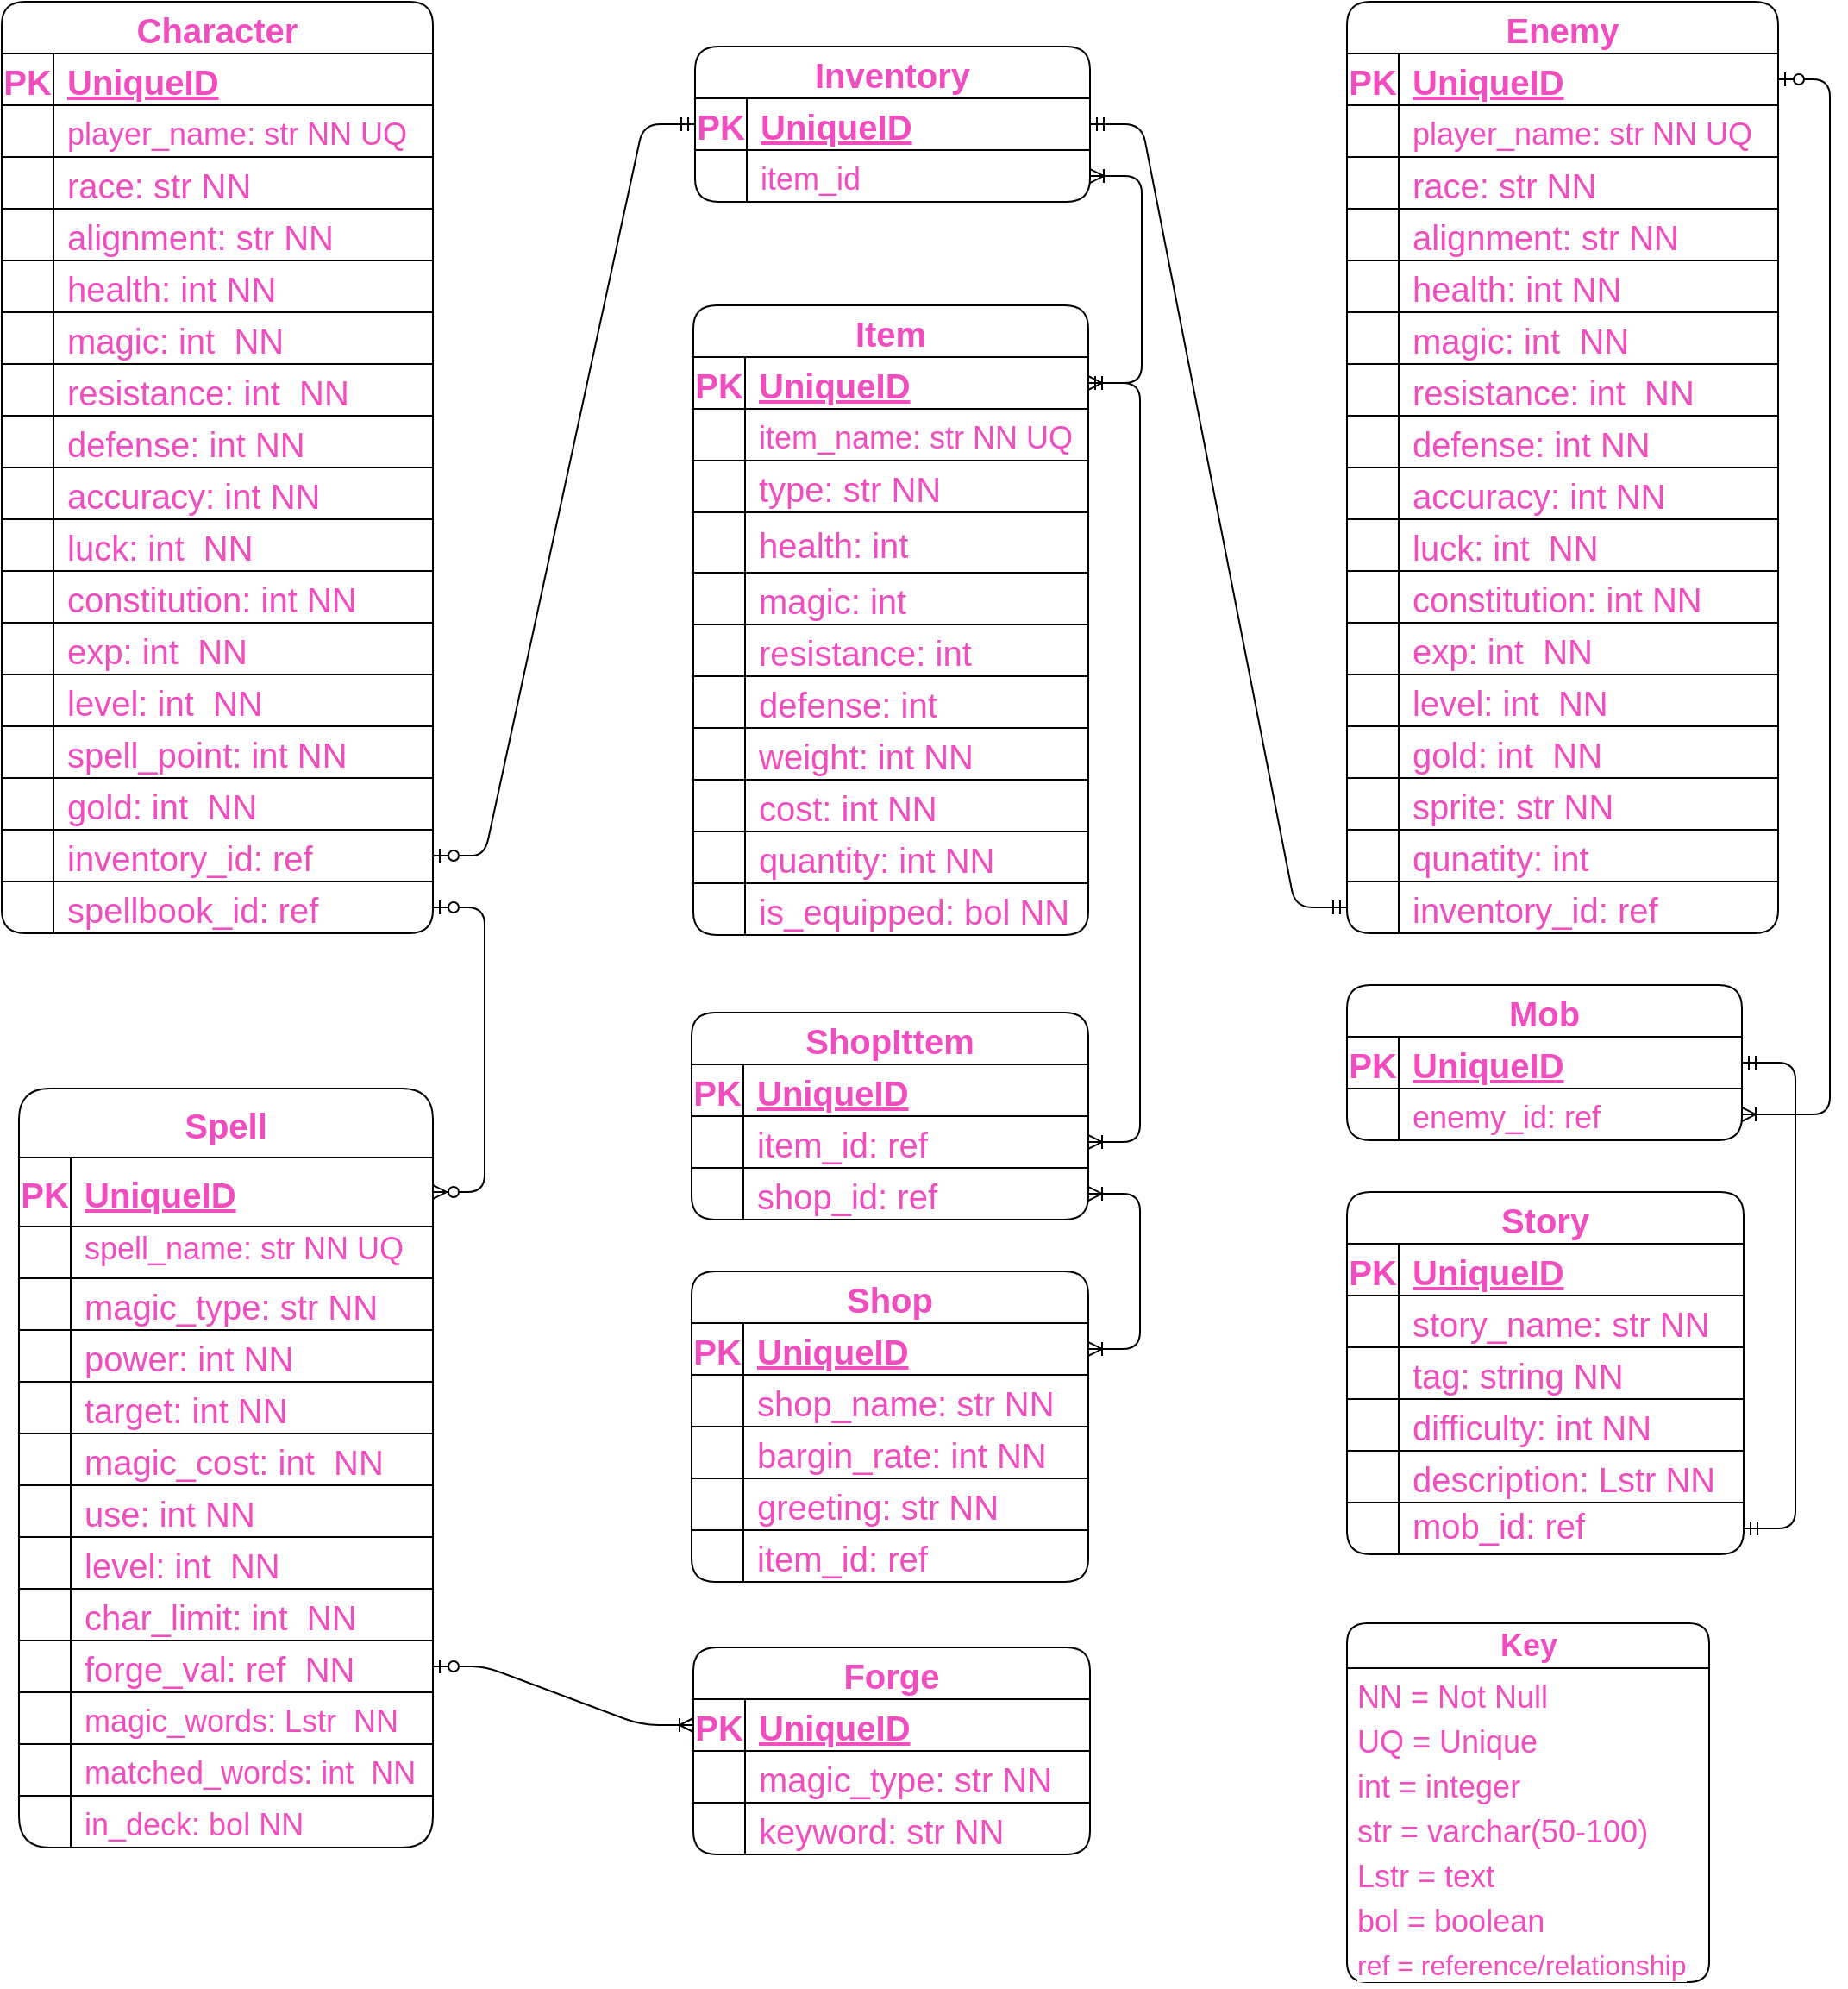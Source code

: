 <mxfile>
    <diagram id="HUjrorhrIWyASjxgm3WW" name="Page-1">
        <mxGraphModel dx="1625" dy="822" grid="1" gridSize="10" guides="1" tooltips="1" connect="1" arrows="1" fold="1" page="1" pageScale="1" pageWidth="850" pageHeight="1100" background="none" math="0" shadow="0">
            <root>
                <mxCell id="0"/>
                <mxCell id="1" parent="0"/>
                <mxCell id="2" value="Character" style="shape=table;startSize=30;container=1;collapsible=1;childLayout=tableLayout;fixedRows=1;rowLines=1;fontStyle=1;align=center;resizeLast=1;hachureGap=4;fontFamily=Helvetica;fontSize=20;rounded=1;swimlaneLine=1;shadow=0;labelBackgroundColor=#FFFFFF;swimlaneFillColor=#FFFFFF;fontColor=#F04DBF;" parent="1" vertex="1">
                    <mxGeometry width="250" height="540.0" as="geometry">
                        <mxRectangle x="20" y="50" width="90" height="40" as="alternateBounds"/>
                    </mxGeometry>
                </mxCell>
                <mxCell id="3" value="" style="shape=tableRow;horizontal=0;startSize=0;swimlaneHead=0;swimlaneBody=0;fillColor=none;collapsible=0;dropTarget=0;points=[[0,0.5],[1,0.5]];portConstraint=eastwest;top=0;left=0;right=0;bottom=1;hachureGap=4;fontFamily=Helvetica;fontSize=20;labelBackgroundColor=#FFFFFF;fontColor=#F04DBF;" parent="2" vertex="1">
                    <mxGeometry y="30" width="250" height="30" as="geometry"/>
                </mxCell>
                <mxCell id="4" value="PK" style="shape=partialRectangle;connectable=0;fillColor=none;top=0;left=0;bottom=0;right=0;fontStyle=1;overflow=hidden;hachureGap=4;fontFamily=Helvetica;fontSize=20;labelBackgroundColor=#FFFFFF;fontColor=#F04DBF;" parent="3" vertex="1">
                    <mxGeometry width="30" height="30" as="geometry">
                        <mxRectangle width="30" height="30" as="alternateBounds"/>
                    </mxGeometry>
                </mxCell>
                <mxCell id="5" value="UniqueID" style="shape=partialRectangle;connectable=0;fillColor=none;top=0;left=0;bottom=0;right=0;align=left;spacingLeft=6;fontStyle=5;overflow=hidden;hachureGap=4;fontFamily=Helvetica;fontSize=20;labelBackgroundColor=#FFFFFF;fontColor=#F04DBF;" parent="3" vertex="1">
                    <mxGeometry x="30" width="220" height="30" as="geometry">
                        <mxRectangle width="220" height="30" as="alternateBounds"/>
                    </mxGeometry>
                </mxCell>
                <mxCell id="6" value="" style="shape=tableRow;horizontal=0;startSize=0;swimlaneHead=0;swimlaneBody=0;fillColor=none;collapsible=0;dropTarget=0;points=[[0,0.5],[1,0.5]];portConstraint=eastwest;top=0;left=0;right=0;bottom=0;hachureGap=4;fontFamily=Helvetica;fontSize=20;labelBackgroundColor=#FFFFFF;fontColor=#F04DBF;" parent="2" vertex="1">
                    <mxGeometry y="60" width="250" height="30" as="geometry"/>
                </mxCell>
                <mxCell id="7" value="" style="shape=partialRectangle;connectable=0;fillColor=none;top=0;left=0;bottom=0;right=0;editable=1;overflow=hidden;hachureGap=4;fontFamily=Helvetica;fontSize=20;labelBackgroundColor=#FFFFFF;fontColor=#F04DBF;" parent="6" vertex="1">
                    <mxGeometry width="30" height="30" as="geometry">
                        <mxRectangle width="30" height="30" as="alternateBounds"/>
                    </mxGeometry>
                </mxCell>
                <mxCell id="8" value="player_name: str NN UQ" style="shape=partialRectangle;connectable=0;fillColor=none;top=0;left=0;bottom=0;right=0;align=left;spacingLeft=6;overflow=hidden;hachureGap=4;fontFamily=Helvetica;fontSize=18;labelBackgroundColor=#FFFFFF;fontColor=#F04DBF;" parent="6" vertex="1">
                    <mxGeometry x="30" width="220" height="30" as="geometry">
                        <mxRectangle width="220" height="30" as="alternateBounds"/>
                    </mxGeometry>
                </mxCell>
                <mxCell id="9" value="" style="shape=tableRow;horizontal=0;startSize=0;swimlaneHead=0;swimlaneBody=0;fillColor=none;collapsible=0;dropTarget=0;points=[[0,0.5],[1,0.5]];portConstraint=eastwest;top=0;left=0;right=0;bottom=0;hachureGap=4;fontFamily=Helvetica;fontSize=20;labelBackgroundColor=#FFFFFF;fontColor=#F04DBF;" parent="2" vertex="1">
                    <mxGeometry y="90" width="250" height="30" as="geometry"/>
                </mxCell>
                <mxCell id="10" value="" style="shape=partialRectangle;connectable=0;fillColor=none;top=0;left=0;bottom=0;right=0;editable=1;overflow=hidden;hachureGap=4;fontFamily=Helvetica;fontSize=20;labelBackgroundColor=#FFFFFF;fontColor=#F04DBF;" parent="9" vertex="1">
                    <mxGeometry width="30" height="30" as="geometry">
                        <mxRectangle width="30" height="30" as="alternateBounds"/>
                    </mxGeometry>
                </mxCell>
                <mxCell id="11" value="race: str NN" style="shape=partialRectangle;connectable=0;fillColor=none;top=0;left=0;bottom=0;right=0;align=left;spacingLeft=6;overflow=hidden;hachureGap=4;fontFamily=Helvetica;fontSize=20;labelBackgroundColor=#FFFFFF;fontColor=#F04DBF;" parent="9" vertex="1">
                    <mxGeometry x="30" width="220" height="30" as="geometry">
                        <mxRectangle width="220" height="30" as="alternateBounds"/>
                    </mxGeometry>
                </mxCell>
                <mxCell id="45" style="shape=tableRow;horizontal=0;startSize=0;swimlaneHead=0;swimlaneBody=0;fillColor=none;collapsible=0;dropTarget=0;points=[[0,0.5],[1,0.5]];portConstraint=eastwest;top=0;left=0;right=0;bottom=0;hachureGap=4;fontFamily=Helvetica;fontSize=20;labelBackgroundColor=#FFFFFF;fontColor=#F04DBF;" parent="2" vertex="1">
                    <mxGeometry y="120" width="250" height="30" as="geometry"/>
                </mxCell>
                <mxCell id="46" style="shape=partialRectangle;connectable=0;fillColor=none;top=0;left=0;bottom=0;right=0;editable=1;overflow=hidden;hachureGap=4;fontFamily=Helvetica;fontSize=20;labelBackgroundColor=#FFFFFF;fontColor=#F04DBF;" parent="45" vertex="1">
                    <mxGeometry width="30" height="30" as="geometry">
                        <mxRectangle width="30" height="30" as="alternateBounds"/>
                    </mxGeometry>
                </mxCell>
                <mxCell id="47" value="alignment: str NN" style="shape=partialRectangle;connectable=0;fillColor=none;top=0;left=0;bottom=0;right=0;align=left;spacingLeft=6;overflow=hidden;hachureGap=4;fontFamily=Helvetica;fontSize=20;labelBackgroundColor=#FFFFFF;fontColor=#F04DBF;" parent="45" vertex="1">
                    <mxGeometry x="30" width="220" height="30" as="geometry">
                        <mxRectangle width="220" height="30" as="alternateBounds"/>
                    </mxGeometry>
                </mxCell>
                <mxCell id="12" value="" style="shape=tableRow;horizontal=0;startSize=0;swimlaneHead=0;swimlaneBody=0;fillColor=none;collapsible=0;dropTarget=0;points=[[0,0.5],[1,0.5]];portConstraint=eastwest;top=0;left=0;right=0;bottom=0;hachureGap=4;fontFamily=Helvetica;fontSize=20;labelBackgroundColor=#FFFFFF;fontColor=#F04DBF;" parent="2" vertex="1">
                    <mxGeometry y="150" width="250" height="30" as="geometry"/>
                </mxCell>
                <mxCell id="13" value="" style="shape=partialRectangle;connectable=0;fillColor=none;top=0;left=0;bottom=0;right=0;editable=1;overflow=hidden;hachureGap=4;fontFamily=Helvetica;fontSize=20;labelBackgroundColor=#FFFFFF;fontColor=#F04DBF;" parent="12" vertex="1">
                    <mxGeometry width="30" height="30" as="geometry">
                        <mxRectangle width="30" height="30" as="alternateBounds"/>
                    </mxGeometry>
                </mxCell>
                <mxCell id="14" value="health: int NN" style="shape=partialRectangle;connectable=0;fillColor=none;top=0;left=0;bottom=0;right=0;align=left;spacingLeft=6;overflow=hidden;hachureGap=4;fontFamily=Helvetica;fontSize=20;fontStyle=0;labelBackgroundColor=#FFFFFF;fontColor=#F04DBF;" parent="12" vertex="1">
                    <mxGeometry x="30" width="220" height="30" as="geometry">
                        <mxRectangle width="220" height="30" as="alternateBounds"/>
                    </mxGeometry>
                </mxCell>
                <mxCell id="30" style="shape=tableRow;horizontal=0;startSize=0;swimlaneHead=0;swimlaneBody=0;fillColor=none;collapsible=0;dropTarget=0;points=[[0,0.5],[1,0.5]];portConstraint=eastwest;top=0;left=0;right=0;bottom=0;hachureGap=4;fontFamily=Helvetica;fontSize=20;labelBackgroundColor=#FFFFFF;fontColor=#F04DBF;" parent="2" vertex="1">
                    <mxGeometry y="180" width="250" height="30" as="geometry"/>
                </mxCell>
                <mxCell id="31" style="shape=partialRectangle;connectable=0;fillColor=none;top=0;left=0;bottom=0;right=0;editable=1;overflow=hidden;hachureGap=4;fontFamily=Helvetica;fontSize=20;labelBackgroundColor=#FFFFFF;fontColor=#F04DBF;" parent="30" vertex="1">
                    <mxGeometry width="30" height="30" as="geometry">
                        <mxRectangle width="30" height="30" as="alternateBounds"/>
                    </mxGeometry>
                </mxCell>
                <mxCell id="32" value="magic: int  NN" style="shape=partialRectangle;connectable=0;fillColor=none;top=0;left=0;bottom=0;right=0;align=left;spacingLeft=6;overflow=hidden;hachureGap=4;fontFamily=Helvetica;fontSize=20;labelBackgroundColor=#FFFFFF;fontColor=#F04DBF;" parent="30" vertex="1">
                    <mxGeometry x="30" width="220" height="30" as="geometry">
                        <mxRectangle width="220" height="30" as="alternateBounds"/>
                    </mxGeometry>
                </mxCell>
                <mxCell id="63" style="shape=tableRow;horizontal=0;startSize=0;swimlaneHead=0;swimlaneBody=0;fillColor=none;collapsible=0;dropTarget=0;points=[[0,0.5],[1,0.5]];portConstraint=eastwest;top=0;left=0;right=0;bottom=0;hachureGap=4;fontFamily=Helvetica;fontSize=20;labelBackgroundColor=#FFFFFF;fontColor=#F04DBF;" parent="2" vertex="1">
                    <mxGeometry y="210" width="250" height="30" as="geometry"/>
                </mxCell>
                <mxCell id="64" style="shape=partialRectangle;connectable=0;fillColor=none;top=0;left=0;bottom=0;right=0;editable=1;overflow=hidden;hachureGap=4;fontFamily=Helvetica;fontSize=20;labelBackgroundColor=#FFFFFF;fontColor=#F04DBF;" parent="63" vertex="1">
                    <mxGeometry width="30" height="30" as="geometry">
                        <mxRectangle width="30" height="30" as="alternateBounds"/>
                    </mxGeometry>
                </mxCell>
                <mxCell id="65" value="resistance: int  NN" style="shape=partialRectangle;connectable=0;fillColor=none;top=0;left=0;bottom=0;right=0;align=left;spacingLeft=6;overflow=hidden;hachureGap=4;fontFamily=Helvetica;fontSize=20;labelBackgroundColor=#FFFFFF;fontColor=#F04DBF;" parent="63" vertex="1">
                    <mxGeometry x="30" width="220" height="30" as="geometry">
                        <mxRectangle width="220" height="30" as="alternateBounds"/>
                    </mxGeometry>
                </mxCell>
                <mxCell id="60" style="shape=tableRow;horizontal=0;startSize=0;swimlaneHead=0;swimlaneBody=0;fillColor=none;collapsible=0;dropTarget=0;points=[[0,0.5],[1,0.5]];portConstraint=eastwest;top=0;left=0;right=0;bottom=0;hachureGap=4;fontFamily=Helvetica;fontSize=20;labelBackgroundColor=#FFFFFF;fontColor=#F04DBF;" parent="2" vertex="1">
                    <mxGeometry y="240" width="250" height="30" as="geometry"/>
                </mxCell>
                <mxCell id="61" style="shape=partialRectangle;connectable=0;fillColor=none;top=0;left=0;bottom=0;right=0;editable=1;overflow=hidden;hachureGap=4;fontFamily=Helvetica;fontSize=20;labelBackgroundColor=#FFFFFF;fontColor=#F04DBF;" parent="60" vertex="1">
                    <mxGeometry width="30" height="30" as="geometry">
                        <mxRectangle width="30" height="30" as="alternateBounds"/>
                    </mxGeometry>
                </mxCell>
                <mxCell id="62" value="defense: int NN" style="shape=partialRectangle;connectable=0;fillColor=none;top=0;left=0;bottom=0;right=0;align=left;spacingLeft=6;overflow=hidden;hachureGap=4;fontFamily=Helvetica;fontSize=20;labelBackgroundColor=#FFFFFF;fontColor=#F04DBF;" parent="60" vertex="1">
                    <mxGeometry x="30" width="220" height="30" as="geometry">
                        <mxRectangle width="220" height="30" as="alternateBounds"/>
                    </mxGeometry>
                </mxCell>
                <mxCell id="57" style="shape=tableRow;horizontal=0;startSize=0;swimlaneHead=0;swimlaneBody=0;fillColor=none;collapsible=0;dropTarget=0;points=[[0,0.5],[1,0.5]];portConstraint=eastwest;top=0;left=0;right=0;bottom=0;hachureGap=4;fontFamily=Helvetica;fontSize=20;labelBackgroundColor=#FFFFFF;fontColor=#F04DBF;" parent="2" vertex="1">
                    <mxGeometry y="270" width="250" height="30" as="geometry"/>
                </mxCell>
                <mxCell id="58" style="shape=partialRectangle;connectable=0;fillColor=none;top=0;left=0;bottom=0;right=0;editable=1;overflow=hidden;hachureGap=4;fontFamily=Helvetica;fontSize=20;labelBackgroundColor=#FFFFFF;fontColor=#F04DBF;" parent="57" vertex="1">
                    <mxGeometry width="30" height="30" as="geometry">
                        <mxRectangle width="30" height="30" as="alternateBounds"/>
                    </mxGeometry>
                </mxCell>
                <mxCell id="59" value="accuracy: int NN" style="shape=partialRectangle;connectable=0;fillColor=none;top=0;left=0;bottom=0;right=0;align=left;spacingLeft=6;overflow=hidden;hachureGap=4;fontFamily=Helvetica;fontSize=20;labelBackgroundColor=#FFFFFF;fontColor=#F04DBF;" parent="57" vertex="1">
                    <mxGeometry x="30" width="220" height="30" as="geometry">
                        <mxRectangle width="220" height="30" as="alternateBounds"/>
                    </mxGeometry>
                </mxCell>
                <mxCell id="54" style="shape=tableRow;horizontal=0;startSize=0;swimlaneHead=0;swimlaneBody=0;fillColor=none;collapsible=0;dropTarget=0;points=[[0,0.5],[1,0.5]];portConstraint=eastwest;top=0;left=0;right=0;bottom=0;hachureGap=4;fontFamily=Helvetica;fontSize=20;labelBackgroundColor=#FFFFFF;fontColor=#F04DBF;" parent="2" vertex="1">
                    <mxGeometry y="300" width="250" height="30" as="geometry"/>
                </mxCell>
                <mxCell id="55" style="shape=partialRectangle;connectable=0;fillColor=none;top=0;left=0;bottom=0;right=0;editable=1;overflow=hidden;hachureGap=4;fontFamily=Helvetica;fontSize=20;labelBackgroundColor=#FFFFFF;fontColor=#F04DBF;" parent="54" vertex="1">
                    <mxGeometry width="30" height="30" as="geometry">
                        <mxRectangle width="30" height="30" as="alternateBounds"/>
                    </mxGeometry>
                </mxCell>
                <mxCell id="56" value="luck: int  NN" style="shape=partialRectangle;connectable=0;fillColor=none;top=0;left=0;bottom=0;right=0;align=left;spacingLeft=6;overflow=hidden;hachureGap=4;fontFamily=Helvetica;fontSize=20;labelBackgroundColor=#FFFFFF;fontColor=#F04DBF;" parent="54" vertex="1">
                    <mxGeometry x="30" width="220" height="30" as="geometry">
                        <mxRectangle width="220" height="30" as="alternateBounds"/>
                    </mxGeometry>
                </mxCell>
                <mxCell id="234" style="shape=tableRow;horizontal=0;startSize=0;swimlaneHead=0;swimlaneBody=0;fillColor=none;collapsible=0;dropTarget=0;points=[[0,0.5],[1,0.5]];portConstraint=eastwest;top=0;left=0;right=0;bottom=0;hachureGap=4;fontFamily=Helvetica;fontSize=20;labelBackgroundColor=#FFFFFF;fontColor=#F04DBF;" parent="2" vertex="1">
                    <mxGeometry y="330" width="250" height="30" as="geometry"/>
                </mxCell>
                <mxCell id="235" style="shape=partialRectangle;connectable=0;fillColor=none;top=0;left=0;bottom=0;right=0;editable=1;overflow=hidden;hachureGap=4;fontFamily=Helvetica;fontSize=20;labelBackgroundColor=#FFFFFF;fontColor=#F04DBF;" parent="234" vertex="1">
                    <mxGeometry width="30" height="30" as="geometry">
                        <mxRectangle width="30" height="30" as="alternateBounds"/>
                    </mxGeometry>
                </mxCell>
                <mxCell id="236" value="constitution: int NN" style="shape=partialRectangle;connectable=0;fillColor=none;top=0;left=0;bottom=0;right=0;align=left;spacingLeft=6;overflow=hidden;hachureGap=4;fontFamily=Helvetica;fontSize=20;labelBackgroundColor=#FFFFFF;fontColor=#F04DBF;" parent="234" vertex="1">
                    <mxGeometry x="30" width="220" height="30" as="geometry">
                        <mxRectangle width="220" height="30" as="alternateBounds"/>
                    </mxGeometry>
                </mxCell>
                <mxCell id="51" style="shape=tableRow;horizontal=0;startSize=0;swimlaneHead=0;swimlaneBody=0;fillColor=none;collapsible=0;dropTarget=0;points=[[0,0.5],[1,0.5]];portConstraint=eastwest;top=0;left=0;right=0;bottom=0;hachureGap=4;fontFamily=Helvetica;fontSize=20;labelBackgroundColor=#FFFFFF;fontColor=#F04DBF;" parent="2" vertex="1">
                    <mxGeometry y="360" width="250" height="30" as="geometry"/>
                </mxCell>
                <mxCell id="52" style="shape=partialRectangle;connectable=0;fillColor=none;top=0;left=0;bottom=0;right=0;editable=1;overflow=hidden;hachureGap=4;fontFamily=Helvetica;fontSize=20;labelBackgroundColor=#FFFFFF;fontColor=#F04DBF;" parent="51" vertex="1">
                    <mxGeometry width="30" height="30" as="geometry">
                        <mxRectangle width="30" height="30" as="alternateBounds"/>
                    </mxGeometry>
                </mxCell>
                <mxCell id="53" value="exp: int  NN" style="shape=partialRectangle;connectable=0;fillColor=none;top=0;left=0;bottom=0;right=0;align=left;spacingLeft=6;overflow=hidden;hachureGap=4;fontFamily=Helvetica;fontSize=20;labelBackgroundColor=#FFFFFF;fontColor=#F04DBF;" parent="51" vertex="1">
                    <mxGeometry x="30" width="220" height="30" as="geometry">
                        <mxRectangle width="220" height="30" as="alternateBounds"/>
                    </mxGeometry>
                </mxCell>
                <mxCell id="48" style="shape=tableRow;horizontal=0;startSize=0;swimlaneHead=0;swimlaneBody=0;fillColor=none;collapsible=0;dropTarget=0;points=[[0,0.5],[1,0.5]];portConstraint=eastwest;top=0;left=0;right=0;bottom=0;hachureGap=4;fontFamily=Helvetica;fontSize=20;labelBackgroundColor=#FFFFFF;fontColor=#F04DBF;" parent="2" vertex="1">
                    <mxGeometry y="390" width="250" height="30" as="geometry"/>
                </mxCell>
                <mxCell id="49" style="shape=partialRectangle;connectable=0;fillColor=none;top=0;left=0;bottom=0;right=0;editable=1;overflow=hidden;hachureGap=4;fontFamily=Helvetica;fontSize=20;labelBackgroundColor=#FFFFFF;fontColor=#F04DBF;" parent="48" vertex="1">
                    <mxGeometry width="30" height="30" as="geometry">
                        <mxRectangle width="30" height="30" as="alternateBounds"/>
                    </mxGeometry>
                </mxCell>
                <mxCell id="50" value="level: int  NN" style="shape=partialRectangle;connectable=0;fillColor=none;top=0;left=0;bottom=0;right=0;align=left;spacingLeft=6;overflow=hidden;hachureGap=4;fontFamily=Helvetica;fontSize=20;labelBackgroundColor=#FFFFFF;fontColor=#F04DBF;" parent="48" vertex="1">
                    <mxGeometry x="30" width="220" height="30" as="geometry">
                        <mxRectangle width="220" height="30" as="alternateBounds"/>
                    </mxGeometry>
                </mxCell>
                <mxCell id="240" style="shape=tableRow;horizontal=0;startSize=0;swimlaneHead=0;swimlaneBody=0;fillColor=none;collapsible=0;dropTarget=0;points=[[0,0.5],[1,0.5]];portConstraint=eastwest;top=0;left=0;right=0;bottom=0;hachureGap=4;fontFamily=Helvetica;fontSize=20;labelBackgroundColor=#FFFFFF;fontColor=#F04DBF;" parent="2" vertex="1">
                    <mxGeometry y="420" width="250" height="30" as="geometry"/>
                </mxCell>
                <mxCell id="241" style="shape=partialRectangle;connectable=0;fillColor=none;top=0;left=0;bottom=0;right=0;editable=1;overflow=hidden;hachureGap=4;fontFamily=Helvetica;fontSize=20;labelBackgroundColor=#FFFFFF;fontColor=#F04DBF;" parent="240" vertex="1">
                    <mxGeometry width="30" height="30" as="geometry">
                        <mxRectangle width="30" height="30" as="alternateBounds"/>
                    </mxGeometry>
                </mxCell>
                <mxCell id="242" value="spell_point: int NN" style="shape=partialRectangle;connectable=0;fillColor=none;top=0;left=0;bottom=0;right=0;align=left;spacingLeft=6;overflow=hidden;hachureGap=4;fontFamily=Helvetica;fontSize=20;labelBackgroundColor=#FFFFFF;fontStyle=0;fontColor=#F04DBF;" parent="240" vertex="1">
                    <mxGeometry x="30" width="220" height="30" as="geometry">
                        <mxRectangle width="220" height="30" as="alternateBounds"/>
                    </mxGeometry>
                </mxCell>
                <mxCell id="42" style="shape=tableRow;horizontal=0;startSize=0;swimlaneHead=0;swimlaneBody=0;fillColor=none;collapsible=0;dropTarget=0;points=[[0,0.5],[1,0.5]];portConstraint=eastwest;top=0;left=0;right=0;bottom=0;hachureGap=4;fontFamily=Helvetica;fontSize=20;labelBackgroundColor=#FFFFFF;fontColor=#F04DBF;" parent="2" vertex="1">
                    <mxGeometry y="450" width="250" height="30" as="geometry"/>
                </mxCell>
                <mxCell id="43" style="shape=partialRectangle;connectable=0;fillColor=none;top=0;left=0;bottom=0;right=0;editable=1;overflow=hidden;hachureGap=4;fontFamily=Helvetica;fontSize=20;labelBackgroundColor=#FFFFFF;fontColor=#F04DBF;" parent="42" vertex="1">
                    <mxGeometry width="30" height="30" as="geometry">
                        <mxRectangle width="30" height="30" as="alternateBounds"/>
                    </mxGeometry>
                </mxCell>
                <mxCell id="44" value="gold: int  NN" style="shape=partialRectangle;connectable=0;fillColor=none;top=0;left=0;bottom=0;right=0;align=left;spacingLeft=6;overflow=hidden;hachureGap=4;fontFamily=Helvetica;fontSize=20;labelBackgroundColor=#FFFFFF;fontColor=#F04DBF;" parent="42" vertex="1">
                    <mxGeometry x="30" width="220" height="30" as="geometry">
                        <mxRectangle width="220" height="30" as="alternateBounds"/>
                    </mxGeometry>
                </mxCell>
                <mxCell id="33" style="shape=tableRow;horizontal=0;startSize=0;swimlaneHead=0;swimlaneBody=0;fillColor=none;collapsible=0;dropTarget=0;points=[[0,0.5],[1,0.5]];portConstraint=eastwest;top=0;left=0;right=0;bottom=0;hachureGap=4;fontFamily=Helvetica;fontSize=20;labelBackgroundColor=#FFFFFF;fontColor=#F04DBF;" parent="2" vertex="1">
                    <mxGeometry y="480" width="250" height="30" as="geometry"/>
                </mxCell>
                <mxCell id="34" style="shape=partialRectangle;connectable=0;fillColor=none;top=0;left=0;bottom=0;right=0;editable=1;overflow=hidden;hachureGap=4;fontFamily=Helvetica;fontSize=20;labelBackgroundColor=#FFFFFF;fontColor=#F04DBF;" parent="33" vertex="1">
                    <mxGeometry width="30" height="30" as="geometry">
                        <mxRectangle width="30" height="30" as="alternateBounds"/>
                    </mxGeometry>
                </mxCell>
                <mxCell id="35" value="inventory_id: ref" style="shape=partialRectangle;connectable=0;fillColor=none;top=0;left=0;bottom=0;right=0;align=left;spacingLeft=6;overflow=hidden;hachureGap=4;fontFamily=Helvetica;fontSize=20;labelBackgroundColor=#FFFFFF;fontColor=#F04DBF;" parent="33" vertex="1">
                    <mxGeometry x="30" width="220" height="30" as="geometry">
                        <mxRectangle width="220" height="30" as="alternateBounds"/>
                    </mxGeometry>
                </mxCell>
                <mxCell id="36" style="shape=tableRow;horizontal=0;startSize=0;swimlaneHead=0;swimlaneBody=0;fillColor=none;collapsible=0;dropTarget=0;points=[[0,0.5],[1,0.5]];portConstraint=eastwest;top=0;left=0;right=0;bottom=0;hachureGap=4;fontFamily=Helvetica;fontSize=20;labelBackgroundColor=#FFFFFF;fontColor=#F04DBF;" parent="2" vertex="1">
                    <mxGeometry y="510" width="250" height="30" as="geometry"/>
                </mxCell>
                <mxCell id="37" style="shape=partialRectangle;connectable=0;fillColor=none;top=0;left=0;bottom=0;right=0;editable=1;overflow=hidden;hachureGap=4;fontFamily=Helvetica;fontSize=20;labelBackgroundColor=#FFFFFF;fontColor=#F04DBF;" parent="36" vertex="1">
                    <mxGeometry width="30" height="30" as="geometry">
                        <mxRectangle width="30" height="30" as="alternateBounds"/>
                    </mxGeometry>
                </mxCell>
                <mxCell id="38" value="spellbook_id: ref" style="shape=partialRectangle;connectable=0;fillColor=none;top=0;left=0;bottom=0;right=0;align=left;spacingLeft=6;overflow=hidden;hachureGap=4;fontFamily=Helvetica;fontSize=20;labelBackgroundColor=#FFFFFF;fontColor=#F04DBF;" parent="36" vertex="1">
                    <mxGeometry x="30" width="220" height="30" as="geometry">
                        <mxRectangle width="220" height="30" as="alternateBounds"/>
                    </mxGeometry>
                </mxCell>
                <mxCell id="118" value="Forge" style="shape=table;startSize=30;container=1;collapsible=1;childLayout=tableLayout;fixedRows=1;rowLines=1;fontStyle=1;align=center;resizeLast=1;rounded=1;shadow=0;hachureGap=4;fontFamily=Helvetica;fontSize=20;labelBackgroundColor=#FFFFFF;swimlaneFillColor=#FFFFFF;fontColor=#F04DBF;" parent="1" vertex="1">
                    <mxGeometry x="401" y="954" width="230" height="120.0" as="geometry"/>
                </mxCell>
                <mxCell id="119" value="" style="shape=tableRow;horizontal=0;startSize=0;swimlaneHead=0;swimlaneBody=0;fillColor=none;collapsible=0;dropTarget=0;points=[[0,0.5],[1,0.5]];portConstraint=eastwest;top=0;left=0;right=0;bottom=1;rounded=1;shadow=0;sketch=0;hachureGap=4;jiggle=2;curveFitting=1;fontFamily=Helvetica;fontSize=20;labelBackgroundColor=#FFFFFF;fontColor=#F04DBF;" parent="118" vertex="1">
                    <mxGeometry y="30" width="230" height="30" as="geometry"/>
                </mxCell>
                <mxCell id="120" value="PK" style="shape=partialRectangle;connectable=0;fillColor=none;top=0;left=0;bottom=0;right=0;fontStyle=1;overflow=hidden;rounded=1;shadow=0;sketch=0;hachureGap=4;jiggle=2;curveFitting=1;fontFamily=Helvetica;fontSize=20;labelBackgroundColor=#FFFFFF;fontColor=#F04DBF;" parent="119" vertex="1">
                    <mxGeometry width="30" height="30" as="geometry">
                        <mxRectangle width="30" height="30" as="alternateBounds"/>
                    </mxGeometry>
                </mxCell>
                <mxCell id="121" value="UniqueID" style="shape=partialRectangle;connectable=0;fillColor=none;top=0;left=0;bottom=0;right=0;align=left;spacingLeft=6;fontStyle=5;overflow=hidden;rounded=1;shadow=0;sketch=0;hachureGap=4;jiggle=2;curveFitting=1;fontFamily=Helvetica;fontSize=20;labelBackgroundColor=#FFFFFF;fontColor=#F04DBF;" parent="119" vertex="1">
                    <mxGeometry x="30" width="200" height="30" as="geometry">
                        <mxRectangle width="200" height="30" as="alternateBounds"/>
                    </mxGeometry>
                </mxCell>
                <mxCell id="122" value="" style="shape=tableRow;horizontal=0;startSize=0;swimlaneHead=0;swimlaneBody=0;fillColor=none;collapsible=0;dropTarget=0;points=[[0,0.5],[1,0.5]];portConstraint=eastwest;top=0;left=0;right=0;bottom=0;rounded=1;shadow=0;sketch=0;hachureGap=4;jiggle=2;curveFitting=1;fontFamily=Helvetica;fontSize=20;labelBackgroundColor=#FFFFFF;fontColor=#F04DBF;" parent="118" vertex="1">
                    <mxGeometry y="60" width="230" height="30" as="geometry"/>
                </mxCell>
                <mxCell id="123" value="" style="shape=partialRectangle;connectable=0;fillColor=none;top=0;left=0;bottom=0;right=0;editable=1;overflow=hidden;rounded=1;shadow=0;sketch=0;hachureGap=4;jiggle=2;curveFitting=1;fontFamily=Helvetica;fontSize=20;labelBackgroundColor=#FFFFFF;fontColor=#F04DBF;" parent="122" vertex="1">
                    <mxGeometry width="30" height="30" as="geometry">
                        <mxRectangle width="30" height="30" as="alternateBounds"/>
                    </mxGeometry>
                </mxCell>
                <mxCell id="124" value="magic_type: str NN" style="shape=partialRectangle;connectable=0;fillColor=none;top=0;left=0;bottom=0;right=0;align=left;spacingLeft=6;overflow=hidden;rounded=1;shadow=0;sketch=0;hachureGap=4;jiggle=2;curveFitting=1;fontFamily=Helvetica;fontSize=20;labelBackgroundColor=#FFFFFF;fontColor=#F04DBF;" parent="122" vertex="1">
                    <mxGeometry x="30" width="200" height="30" as="geometry">
                        <mxRectangle width="200" height="30" as="alternateBounds"/>
                    </mxGeometry>
                </mxCell>
                <mxCell id="125" value="" style="shape=tableRow;horizontal=0;startSize=0;swimlaneHead=0;swimlaneBody=0;fillColor=none;collapsible=0;dropTarget=0;points=[[0,0.5],[1,0.5]];portConstraint=eastwest;top=0;left=0;right=0;bottom=0;rounded=1;shadow=0;sketch=0;hachureGap=4;jiggle=2;curveFitting=1;fontFamily=Helvetica;fontSize=20;labelBackgroundColor=#FFFFFF;fontColor=#F04DBF;" parent="118" vertex="1">
                    <mxGeometry y="90" width="230" height="30" as="geometry"/>
                </mxCell>
                <mxCell id="126" value="" style="shape=partialRectangle;connectable=0;fillColor=none;top=0;left=0;bottom=0;right=0;editable=1;overflow=hidden;rounded=1;shadow=0;sketch=0;hachureGap=4;jiggle=2;curveFitting=1;fontFamily=Helvetica;fontSize=20;labelBackgroundColor=#FFFFFF;fontColor=#F04DBF;" parent="125" vertex="1">
                    <mxGeometry width="30" height="30" as="geometry">
                        <mxRectangle width="30" height="30" as="alternateBounds"/>
                    </mxGeometry>
                </mxCell>
                <mxCell id="127" value="keyword: str NN" style="shape=partialRectangle;connectable=0;fillColor=none;top=0;left=0;bottom=0;right=0;align=left;spacingLeft=6;overflow=hidden;rounded=1;shadow=0;sketch=0;hachureGap=4;jiggle=2;curveFitting=1;fontFamily=Helvetica;fontSize=20;labelBackgroundColor=#FFFFFF;fontColor=#F04DBF;" parent="125" vertex="1">
                    <mxGeometry x="30" width="200" height="30" as="geometry">
                        <mxRectangle width="200" height="30" as="alternateBounds"/>
                    </mxGeometry>
                </mxCell>
                <mxCell id="137" value="Spell" style="shape=table;startSize=40;container=1;collapsible=1;childLayout=tableLayout;fixedRows=1;rowLines=1;fontStyle=1;align=center;resizeLast=1;rounded=1;shadow=0;sketch=0;hachureGap=4;jiggle=2;curveFitting=1;fontFamily=Helvetica;fontSize=20;labelBackgroundColor=#FFFFFF;swimlaneFillColor=#FFFFFF;fontColor=#F04DBF;" parent="1" vertex="1">
                    <mxGeometry x="10" y="630" width="240" height="440" as="geometry"/>
                </mxCell>
                <mxCell id="138" value="" style="shape=tableRow;horizontal=0;startSize=0;swimlaneHead=0;swimlaneBody=0;fillColor=none;collapsible=0;dropTarget=0;points=[[0,0.5],[1,0.5]];portConstraint=eastwest;top=0;left=0;right=0;bottom=1;rounded=1;shadow=0;sketch=0;hachureGap=4;jiggle=2;curveFitting=1;fontFamily=Helvetica;fontSize=20;labelBackgroundColor=#FFFFFF;fontColor=#F04DBF;" parent="137" vertex="1">
                    <mxGeometry y="40" width="240" height="40" as="geometry"/>
                </mxCell>
                <mxCell id="139" value="PK" style="shape=partialRectangle;connectable=0;fillColor=none;top=0;left=0;bottom=0;right=0;fontStyle=1;overflow=hidden;rounded=1;shadow=0;sketch=0;hachureGap=4;jiggle=2;curveFitting=1;fontFamily=Helvetica;fontSize=20;labelBackgroundColor=#FFFFFF;fontColor=#F04DBF;" parent="138" vertex="1">
                    <mxGeometry width="30" height="40" as="geometry">
                        <mxRectangle width="30" height="40" as="alternateBounds"/>
                    </mxGeometry>
                </mxCell>
                <mxCell id="140" value="UniqueID" style="shape=partialRectangle;connectable=0;fillColor=none;top=0;left=0;bottom=0;right=0;align=left;spacingLeft=6;fontStyle=5;overflow=hidden;rounded=1;shadow=0;sketch=0;hachureGap=4;jiggle=2;curveFitting=1;fontFamily=Helvetica;fontSize=20;labelBackgroundColor=#FFFFFF;fontColor=#F04DBF;" parent="138" vertex="1">
                    <mxGeometry x="30" width="210" height="40" as="geometry">
                        <mxRectangle width="210" height="40" as="alternateBounds"/>
                    </mxGeometry>
                </mxCell>
                <mxCell id="141" value="" style="shape=tableRow;horizontal=0;startSize=0;swimlaneHead=0;swimlaneBody=0;fillColor=none;collapsible=0;dropTarget=0;points=[[0,0.5],[1,0.5]];portConstraint=eastwest;top=0;left=0;right=0;bottom=0;rounded=1;shadow=0;sketch=0;hachureGap=4;jiggle=2;curveFitting=1;fontFamily=Helvetica;fontSize=20;labelBackgroundColor=#FFFFFF;fontColor=#F04DBF;" parent="137" vertex="1">
                    <mxGeometry y="80" width="240" height="30" as="geometry"/>
                </mxCell>
                <mxCell id="142" value="" style="shape=partialRectangle;connectable=0;fillColor=none;top=0;left=0;bottom=0;right=0;editable=1;overflow=hidden;rounded=1;shadow=0;sketch=0;hachureGap=4;jiggle=2;curveFitting=1;fontFamily=Helvetica;fontSize=20;labelBackgroundColor=#FFFFFF;fontColor=#F04DBF;" parent="141" vertex="1">
                    <mxGeometry width="30" height="30" as="geometry">
                        <mxRectangle width="30" height="30" as="alternateBounds"/>
                    </mxGeometry>
                </mxCell>
                <mxCell id="143" value="spell_name: str NN UQ&#10;" style="shape=partialRectangle;connectable=0;fillColor=none;top=0;left=0;bottom=0;right=0;align=left;spacingLeft=6;overflow=hidden;rounded=1;shadow=0;sketch=0;hachureGap=4;jiggle=2;curveFitting=1;fontFamily=Helvetica;fontSize=18;labelBackgroundColor=#FFFFFF;fontColor=#F04DBF;" parent="141" vertex="1">
                    <mxGeometry x="30" width="210" height="30" as="geometry">
                        <mxRectangle width="210" height="30" as="alternateBounds"/>
                    </mxGeometry>
                </mxCell>
                <mxCell id="144" value="" style="shape=tableRow;horizontal=0;startSize=0;swimlaneHead=0;swimlaneBody=0;fillColor=none;collapsible=0;dropTarget=0;points=[[0,0.5],[1,0.5]];portConstraint=eastwest;top=0;left=0;right=0;bottom=0;rounded=1;shadow=0;sketch=0;hachureGap=4;jiggle=2;curveFitting=1;fontFamily=Helvetica;fontSize=20;labelBackgroundColor=#FFFFFF;fontColor=#F04DBF;" parent="137" vertex="1">
                    <mxGeometry y="110" width="240" height="30" as="geometry"/>
                </mxCell>
                <mxCell id="145" value="" style="shape=partialRectangle;connectable=0;fillColor=none;top=0;left=0;bottom=0;right=0;editable=1;overflow=hidden;rounded=1;shadow=0;sketch=0;hachureGap=4;jiggle=2;curveFitting=1;fontFamily=Helvetica;fontSize=20;labelBackgroundColor=#FFFFFF;fontColor=#F04DBF;" parent="144" vertex="1">
                    <mxGeometry width="30" height="30" as="geometry">
                        <mxRectangle width="30" height="30" as="alternateBounds"/>
                    </mxGeometry>
                </mxCell>
                <mxCell id="146" value="magic_type: str NN" style="shape=partialRectangle;connectable=0;fillColor=none;top=0;left=0;bottom=0;right=0;align=left;spacingLeft=6;overflow=hidden;rounded=1;shadow=0;sketch=0;hachureGap=4;jiggle=2;curveFitting=1;fontFamily=Helvetica;fontSize=20;labelBackgroundColor=#FFFFFF;fontColor=#F04DBF;" parent="144" vertex="1">
                    <mxGeometry x="30" width="210" height="30" as="geometry">
                        <mxRectangle width="210" height="30" as="alternateBounds"/>
                    </mxGeometry>
                </mxCell>
                <mxCell id="147" value="" style="shape=tableRow;horizontal=0;startSize=0;swimlaneHead=0;swimlaneBody=0;fillColor=none;collapsible=0;dropTarget=0;points=[[0,0.5],[1,0.5]];portConstraint=eastwest;top=0;left=0;right=0;bottom=0;rounded=1;shadow=0;sketch=0;hachureGap=4;jiggle=2;curveFitting=1;fontFamily=Helvetica;fontSize=20;labelBackgroundColor=#FFFFFF;fontColor=#F04DBF;" parent="137" vertex="1">
                    <mxGeometry y="140" width="240" height="30" as="geometry"/>
                </mxCell>
                <mxCell id="148" value="" style="shape=partialRectangle;connectable=0;fillColor=none;top=0;left=0;bottom=0;right=0;editable=1;overflow=hidden;rounded=1;shadow=0;sketch=0;hachureGap=4;jiggle=2;curveFitting=1;fontFamily=Helvetica;fontSize=20;labelBackgroundColor=#FFFFFF;fontColor=#F04DBF;" parent="147" vertex="1">
                    <mxGeometry width="30" height="30" as="geometry">
                        <mxRectangle width="30" height="30" as="alternateBounds"/>
                    </mxGeometry>
                </mxCell>
                <mxCell id="149" value="power: int NN" style="shape=partialRectangle;connectable=0;fillColor=none;top=0;left=0;bottom=0;right=0;align=left;spacingLeft=6;overflow=hidden;rounded=1;shadow=0;sketch=0;hachureGap=4;jiggle=2;curveFitting=1;fontFamily=Helvetica;fontSize=20;labelBackgroundColor=#FFFFFF;fontColor=#F04DBF;" parent="147" vertex="1">
                    <mxGeometry x="30" width="210" height="30" as="geometry">
                        <mxRectangle width="210" height="30" as="alternateBounds"/>
                    </mxGeometry>
                </mxCell>
                <mxCell id="171" style="shape=tableRow;horizontal=0;startSize=0;swimlaneHead=0;swimlaneBody=0;fillColor=none;collapsible=0;dropTarget=0;points=[[0,0.5],[1,0.5]];portConstraint=eastwest;top=0;left=0;right=0;bottom=0;rounded=1;shadow=0;sketch=0;hachureGap=4;jiggle=2;curveFitting=1;fontFamily=Helvetica;fontSize=20;labelBackgroundColor=#FFFFFF;fontColor=#F04DBF;" parent="137" vertex="1">
                    <mxGeometry y="170" width="240" height="30" as="geometry"/>
                </mxCell>
                <mxCell id="172" style="shape=partialRectangle;connectable=0;fillColor=none;top=0;left=0;bottom=0;right=0;editable=1;overflow=hidden;rounded=1;shadow=0;sketch=0;hachureGap=4;jiggle=2;curveFitting=1;fontFamily=Helvetica;fontSize=20;labelBackgroundColor=#FFFFFF;fontColor=#F04DBF;" parent="171" vertex="1">
                    <mxGeometry width="30" height="30" as="geometry">
                        <mxRectangle width="30" height="30" as="alternateBounds"/>
                    </mxGeometry>
                </mxCell>
                <mxCell id="173" value="target: int NN" style="shape=partialRectangle;connectable=0;fillColor=none;top=0;left=0;bottom=0;right=0;align=left;spacingLeft=6;overflow=hidden;rounded=1;shadow=0;sketch=0;hachureGap=4;jiggle=2;curveFitting=1;fontFamily=Helvetica;fontSize=20;labelBackgroundColor=#FFFFFF;fontColor=#F04DBF;" parent="171" vertex="1">
                    <mxGeometry x="30" width="210" height="30" as="geometry">
                        <mxRectangle width="210" height="30" as="alternateBounds"/>
                    </mxGeometry>
                </mxCell>
                <mxCell id="168" style="shape=tableRow;horizontal=0;startSize=0;swimlaneHead=0;swimlaneBody=0;fillColor=none;collapsible=0;dropTarget=0;points=[[0,0.5],[1,0.5]];portConstraint=eastwest;top=0;left=0;right=0;bottom=0;rounded=1;shadow=0;sketch=0;hachureGap=4;jiggle=2;curveFitting=1;fontFamily=Helvetica;fontSize=20;labelBackgroundColor=#FFFFFF;fontColor=#F04DBF;" parent="137" vertex="1">
                    <mxGeometry y="200" width="240" height="30" as="geometry"/>
                </mxCell>
                <mxCell id="169" style="shape=partialRectangle;connectable=0;fillColor=none;top=0;left=0;bottom=0;right=0;editable=1;overflow=hidden;rounded=1;shadow=0;sketch=0;hachureGap=4;jiggle=2;curveFitting=1;fontFamily=Helvetica;fontSize=20;labelBackgroundColor=#FFFFFF;fontColor=#F04DBF;" parent="168" vertex="1">
                    <mxGeometry width="30" height="30" as="geometry">
                        <mxRectangle width="30" height="30" as="alternateBounds"/>
                    </mxGeometry>
                </mxCell>
                <mxCell id="170" value="magic_cost: int  NN" style="shape=partialRectangle;connectable=0;fillColor=none;top=0;left=0;bottom=0;right=0;align=left;spacingLeft=6;overflow=hidden;rounded=1;shadow=0;sketch=0;hachureGap=4;jiggle=2;curveFitting=1;fontFamily=Helvetica;fontSize=20;labelBackgroundColor=#FFFFFF;fontColor=#F04DBF;" parent="168" vertex="1">
                    <mxGeometry x="30" width="210" height="30" as="geometry">
                        <mxRectangle width="210" height="30" as="alternateBounds"/>
                    </mxGeometry>
                </mxCell>
                <mxCell id="165" style="shape=tableRow;horizontal=0;startSize=0;swimlaneHead=0;swimlaneBody=0;fillColor=none;collapsible=0;dropTarget=0;points=[[0,0.5],[1,0.5]];portConstraint=eastwest;top=0;left=0;right=0;bottom=0;rounded=1;shadow=0;sketch=0;hachureGap=4;jiggle=2;curveFitting=1;fontFamily=Helvetica;fontSize=20;labelBackgroundColor=#FFFFFF;fontColor=#F04DBF;" parent="137" vertex="1">
                    <mxGeometry y="230" width="240" height="30" as="geometry"/>
                </mxCell>
                <mxCell id="166" style="shape=partialRectangle;connectable=0;fillColor=none;top=0;left=0;bottom=0;right=0;editable=1;overflow=hidden;rounded=1;shadow=0;sketch=0;hachureGap=4;jiggle=2;curveFitting=1;fontFamily=Helvetica;fontSize=20;labelBackgroundColor=#FFFFFF;fontColor=#F04DBF;" parent="165" vertex="1">
                    <mxGeometry width="30" height="30" as="geometry">
                        <mxRectangle width="30" height="30" as="alternateBounds"/>
                    </mxGeometry>
                </mxCell>
                <mxCell id="167" value="use: int NN" style="shape=partialRectangle;connectable=0;fillColor=none;top=0;left=0;bottom=0;right=0;align=left;spacingLeft=6;overflow=hidden;rounded=1;shadow=0;sketch=0;hachureGap=4;jiggle=2;curveFitting=1;fontFamily=Helvetica;fontSize=20;labelBackgroundColor=#FFFFFF;fontColor=#F04DBF;" parent="165" vertex="1">
                    <mxGeometry x="30" width="210" height="30" as="geometry">
                        <mxRectangle width="210" height="30" as="alternateBounds"/>
                    </mxGeometry>
                </mxCell>
                <mxCell id="162" style="shape=tableRow;horizontal=0;startSize=0;swimlaneHead=0;swimlaneBody=0;fillColor=none;collapsible=0;dropTarget=0;points=[[0,0.5],[1,0.5]];portConstraint=eastwest;top=0;left=0;right=0;bottom=0;rounded=1;shadow=0;sketch=0;hachureGap=4;jiggle=2;curveFitting=1;fontFamily=Helvetica;fontSize=20;labelBackgroundColor=#FFFFFF;fontColor=#F04DBF;" parent="137" vertex="1">
                    <mxGeometry y="260" width="240" height="30" as="geometry"/>
                </mxCell>
                <mxCell id="163" style="shape=partialRectangle;connectable=0;fillColor=none;top=0;left=0;bottom=0;right=0;editable=1;overflow=hidden;rounded=1;shadow=0;sketch=0;hachureGap=4;jiggle=2;curveFitting=1;fontFamily=Helvetica;fontSize=20;labelBackgroundColor=#FFFFFF;fontColor=#F04DBF;" parent="162" vertex="1">
                    <mxGeometry width="30" height="30" as="geometry">
                        <mxRectangle width="30" height="30" as="alternateBounds"/>
                    </mxGeometry>
                </mxCell>
                <mxCell id="164" value="level: int  NN" style="shape=partialRectangle;connectable=0;fillColor=none;top=0;left=0;bottom=0;right=0;align=left;spacingLeft=6;overflow=hidden;rounded=1;shadow=0;sketch=0;hachureGap=4;jiggle=2;curveFitting=1;fontFamily=Helvetica;fontSize=20;labelBackgroundColor=#FFFFFF;fontColor=#F04DBF;" parent="162" vertex="1">
                    <mxGeometry x="30" width="210" height="30" as="geometry">
                        <mxRectangle width="210" height="30" as="alternateBounds"/>
                    </mxGeometry>
                </mxCell>
                <mxCell id="159" style="shape=tableRow;horizontal=0;startSize=0;swimlaneHead=0;swimlaneBody=0;fillColor=none;collapsible=0;dropTarget=0;points=[[0,0.5],[1,0.5]];portConstraint=eastwest;top=0;left=0;right=0;bottom=0;rounded=1;shadow=0;sketch=0;hachureGap=4;jiggle=2;curveFitting=1;fontFamily=Helvetica;fontSize=20;labelBackgroundColor=#FFFFFF;fontColor=#F04DBF;" parent="137" vertex="1">
                    <mxGeometry y="290" width="240" height="30" as="geometry"/>
                </mxCell>
                <mxCell id="160" style="shape=partialRectangle;connectable=0;fillColor=none;top=0;left=0;bottom=0;right=0;editable=1;overflow=hidden;rounded=1;shadow=0;sketch=0;hachureGap=4;jiggle=2;curveFitting=1;fontFamily=Helvetica;fontSize=20;labelBackgroundColor=#FFFFFF;fontColor=#F04DBF;" parent="159" vertex="1">
                    <mxGeometry width="30" height="30" as="geometry">
                        <mxRectangle width="30" height="30" as="alternateBounds"/>
                    </mxGeometry>
                </mxCell>
                <mxCell id="161" value="char_limit: int  NN" style="shape=partialRectangle;connectable=0;fillColor=none;top=0;left=0;bottom=0;right=0;align=left;spacingLeft=6;overflow=hidden;rounded=1;shadow=0;sketch=0;hachureGap=4;jiggle=2;curveFitting=1;fontFamily=Helvetica;fontSize=20;labelBackgroundColor=#FFFFFF;fontColor=#F04DBF;" parent="159" vertex="1">
                    <mxGeometry x="30" width="210" height="30" as="geometry">
                        <mxRectangle width="210" height="30" as="alternateBounds"/>
                    </mxGeometry>
                </mxCell>
                <mxCell id="156" style="shape=tableRow;horizontal=0;startSize=0;swimlaneHead=0;swimlaneBody=0;fillColor=none;collapsible=0;dropTarget=0;points=[[0,0.5],[1,0.5]];portConstraint=eastwest;top=0;left=0;right=0;bottom=0;rounded=1;shadow=0;sketch=0;hachureGap=4;jiggle=2;curveFitting=1;fontFamily=Helvetica;fontSize=20;labelBackgroundColor=#FFFFFF;fontColor=#F04DBF;" parent="137" vertex="1">
                    <mxGeometry y="320" width="240" height="30" as="geometry"/>
                </mxCell>
                <mxCell id="157" style="shape=partialRectangle;connectable=0;fillColor=none;top=0;left=0;bottom=0;right=0;editable=1;overflow=hidden;rounded=1;shadow=0;sketch=0;hachureGap=4;jiggle=2;curveFitting=1;fontFamily=Helvetica;fontSize=20;labelBackgroundColor=#FFFFFF;fontColor=#F04DBF;" parent="156" vertex="1">
                    <mxGeometry width="30" height="30" as="geometry">
                        <mxRectangle width="30" height="30" as="alternateBounds"/>
                    </mxGeometry>
                </mxCell>
                <mxCell id="158" value="forge_val: ref  NN" style="shape=partialRectangle;connectable=0;fillColor=none;top=0;left=0;bottom=0;right=0;align=left;spacingLeft=6;overflow=hidden;rounded=1;shadow=0;sketch=0;hachureGap=4;jiggle=2;curveFitting=1;fontFamily=Helvetica;fontSize=20;labelBackgroundColor=#FFFFFF;fontColor=#F04DBF;" parent="156" vertex="1">
                    <mxGeometry x="30" width="210" height="30" as="geometry">
                        <mxRectangle width="210" height="30" as="alternateBounds"/>
                    </mxGeometry>
                </mxCell>
                <mxCell id="153" style="shape=tableRow;horizontal=0;startSize=0;swimlaneHead=0;swimlaneBody=0;fillColor=none;collapsible=0;dropTarget=0;points=[[0,0.5],[1,0.5]];portConstraint=eastwest;top=0;left=0;right=0;bottom=0;rounded=1;shadow=0;sketch=0;hachureGap=4;jiggle=2;curveFitting=1;fontFamily=Helvetica;fontSize=20;labelBackgroundColor=#FFFFFF;fontColor=#F04DBF;" parent="137" vertex="1">
                    <mxGeometry y="350" width="240" height="30" as="geometry"/>
                </mxCell>
                <mxCell id="154" style="shape=partialRectangle;connectable=0;fillColor=none;top=0;left=0;bottom=0;right=0;editable=1;overflow=hidden;rounded=1;shadow=0;sketch=0;hachureGap=4;jiggle=2;curveFitting=1;fontFamily=Helvetica;fontSize=20;labelBackgroundColor=#FFFFFF;fontColor=#F04DBF;" parent="153" vertex="1">
                    <mxGeometry width="30" height="30" as="geometry">
                        <mxRectangle width="30" height="30" as="alternateBounds"/>
                    </mxGeometry>
                </mxCell>
                <mxCell id="155" value="magic_words: Lstr  NN" style="shape=partialRectangle;connectable=0;fillColor=none;top=0;left=0;bottom=0;right=0;align=left;spacingLeft=6;overflow=hidden;rounded=1;shadow=0;sketch=0;hachureGap=4;jiggle=2;curveFitting=1;fontFamily=Helvetica;fontSize=18;labelBackgroundColor=#FFFFFF;fontColor=#F04DBF;" parent="153" vertex="1">
                    <mxGeometry x="30" width="210" height="30" as="geometry">
                        <mxRectangle width="210" height="30" as="alternateBounds"/>
                    </mxGeometry>
                </mxCell>
                <mxCell id="150" style="shape=tableRow;horizontal=0;startSize=0;swimlaneHead=0;swimlaneBody=0;fillColor=none;collapsible=0;dropTarget=0;points=[[0,0.5],[1,0.5]];portConstraint=eastwest;top=0;left=0;right=0;bottom=0;rounded=1;shadow=0;sketch=0;hachureGap=4;jiggle=2;curveFitting=1;fontFamily=Helvetica;fontSize=20;labelBackgroundColor=#FFFFFF;fontColor=#F04DBF;" parent="137" vertex="1">
                    <mxGeometry y="380" width="240" height="30" as="geometry"/>
                </mxCell>
                <mxCell id="151" style="shape=partialRectangle;connectable=0;fillColor=none;top=0;left=0;bottom=0;right=0;editable=1;overflow=hidden;rounded=1;shadow=0;sketch=0;hachureGap=4;jiggle=2;curveFitting=1;fontFamily=Helvetica;fontSize=20;labelBackgroundColor=#FFFFFF;fontColor=#F04DBF;" parent="150" vertex="1">
                    <mxGeometry width="30" height="30" as="geometry">
                        <mxRectangle width="30" height="30" as="alternateBounds"/>
                    </mxGeometry>
                </mxCell>
                <mxCell id="152" value="matched_words: int  NN" style="shape=partialRectangle;connectable=0;fillColor=none;top=0;left=0;bottom=0;right=0;align=left;spacingLeft=6;overflow=hidden;rounded=1;shadow=0;sketch=0;hachureGap=4;jiggle=2;curveFitting=1;fontFamily=Helvetica;fontSize=18;labelBackgroundColor=#FFFFFF;fontColor=#F04DBF;" parent="150" vertex="1">
                    <mxGeometry x="30" width="210" height="30" as="geometry">
                        <mxRectangle width="210" height="30" as="alternateBounds"/>
                    </mxGeometry>
                </mxCell>
                <mxCell id="231" style="shape=tableRow;horizontal=0;startSize=0;swimlaneHead=0;swimlaneBody=0;fillColor=none;collapsible=0;dropTarget=0;points=[[0,0.5],[1,0.5]];portConstraint=eastwest;top=0;left=0;right=0;bottom=0;rounded=1;shadow=0;sketch=0;hachureGap=4;jiggle=2;curveFitting=1;fontFamily=Helvetica;fontSize=20;labelBackgroundColor=#FFFFFF;fontColor=#F04DBF;" parent="137" vertex="1">
                    <mxGeometry y="410" width="240" height="30" as="geometry"/>
                </mxCell>
                <mxCell id="232" style="shape=partialRectangle;connectable=0;fillColor=none;top=0;left=0;bottom=0;right=0;editable=1;overflow=hidden;rounded=1;shadow=0;sketch=0;hachureGap=4;jiggle=2;curveFitting=1;fontFamily=Helvetica;fontSize=20;labelBackgroundColor=#FFFFFF;fontColor=#F04DBF;" parent="231" vertex="1">
                    <mxGeometry width="30" height="30" as="geometry">
                        <mxRectangle width="30" height="30" as="alternateBounds"/>
                    </mxGeometry>
                </mxCell>
                <mxCell id="233" value="in_deck: bol NN" style="shape=partialRectangle;connectable=0;fillColor=none;top=0;left=0;bottom=0;right=0;align=left;spacingLeft=6;overflow=hidden;rounded=1;shadow=0;sketch=0;hachureGap=4;jiggle=2;curveFitting=1;fontFamily=Helvetica;fontSize=18;labelBackgroundColor=#FFFFFF;fontColor=#F04DBF;" parent="231" vertex="1">
                    <mxGeometry x="30" width="210" height="30" as="geometry">
                        <mxRectangle width="210" height="30" as="alternateBounds"/>
                    </mxGeometry>
                </mxCell>
                <mxCell id="177" value="Inventory" style="shape=table;startSize=30;container=1;collapsible=1;childLayout=tableLayout;fixedRows=1;rowLines=1;fontStyle=1;align=center;resizeLast=1;rounded=1;shadow=0;sketch=0;hachureGap=4;jiggle=2;curveFitting=1;fontFamily=Helvetica;fontSize=20;labelBackgroundColor=#FFFFFF;swimlaneFillColor=#FFFFFF;fontColor=#F04DBF;" parent="1" vertex="1">
                    <mxGeometry x="402" y="26" width="229" height="90" as="geometry"/>
                </mxCell>
                <mxCell id="178" value="" style="shape=tableRow;horizontal=0;startSize=0;swimlaneHead=0;swimlaneBody=0;fillColor=none;collapsible=0;dropTarget=0;points=[[0,0.5],[1,0.5]];portConstraint=eastwest;top=0;left=0;right=0;bottom=1;rounded=1;shadow=0;sketch=0;hachureGap=4;jiggle=2;curveFitting=1;fontFamily=Helvetica;fontSize=20;labelBackgroundColor=#FFFFFF;fontColor=#F04DBF;" parent="177" vertex="1">
                    <mxGeometry y="30" width="229" height="30" as="geometry"/>
                </mxCell>
                <mxCell id="179" value="PK" style="shape=partialRectangle;connectable=0;fillColor=none;top=0;left=0;bottom=0;right=0;fontStyle=1;overflow=hidden;rounded=1;shadow=0;sketch=0;hachureGap=4;jiggle=2;curveFitting=1;fontFamily=Helvetica;fontSize=20;labelBackgroundColor=#FFFFFF;fontColor=#F04DBF;" parent="178" vertex="1">
                    <mxGeometry width="30" height="30" as="geometry">
                        <mxRectangle width="30" height="30" as="alternateBounds"/>
                    </mxGeometry>
                </mxCell>
                <mxCell id="180" value="UniqueID" style="shape=partialRectangle;connectable=0;fillColor=none;top=0;left=0;bottom=0;right=0;align=left;spacingLeft=6;fontStyle=5;overflow=hidden;rounded=1;shadow=0;sketch=0;hachureGap=4;jiggle=2;curveFitting=1;fontFamily=Helvetica;fontSize=20;labelBackgroundColor=#FFFFFF;fontColor=#F04DBF;" parent="178" vertex="1">
                    <mxGeometry x="30" width="199" height="30" as="geometry">
                        <mxRectangle width="199" height="30" as="alternateBounds"/>
                    </mxGeometry>
                </mxCell>
                <mxCell id="181" value="" style="shape=tableRow;horizontal=0;startSize=0;swimlaneHead=0;swimlaneBody=0;fillColor=none;collapsible=0;dropTarget=0;points=[[0,0.5],[1,0.5]];portConstraint=eastwest;top=0;left=0;right=0;bottom=0;rounded=1;shadow=0;sketch=0;hachureGap=4;jiggle=2;curveFitting=1;fontFamily=Helvetica;fontSize=20;labelBackgroundColor=#FFFFFF;fontColor=#F04DBF;" parent="177" vertex="1">
                    <mxGeometry y="60" width="229" height="30" as="geometry"/>
                </mxCell>
                <mxCell id="182" value="" style="shape=partialRectangle;connectable=0;fillColor=none;top=0;left=0;bottom=0;right=0;editable=1;overflow=hidden;rounded=1;shadow=0;sketch=0;hachureGap=4;jiggle=2;curveFitting=1;fontFamily=Helvetica;fontSize=20;labelBackgroundColor=#FFFFFF;fontColor=#F04DBF;" parent="181" vertex="1">
                    <mxGeometry width="30" height="30" as="geometry">
                        <mxRectangle width="30" height="30" as="alternateBounds"/>
                    </mxGeometry>
                </mxCell>
                <mxCell id="183" value="item_id" style="shape=partialRectangle;connectable=0;fillColor=none;top=0;left=0;bottom=0;right=0;align=left;spacingLeft=6;overflow=hidden;rounded=1;shadow=0;sketch=0;hachureGap=4;jiggle=2;curveFitting=1;fontFamily=Helvetica;fontSize=18;labelBackgroundColor=#FFFFFF;fontColor=#F04DBF;" parent="181" vertex="1">
                    <mxGeometry x="30" width="199" height="30" as="geometry">
                        <mxRectangle width="199" height="30" as="alternateBounds"/>
                    </mxGeometry>
                </mxCell>
                <mxCell id="214" value="" style="edgeStyle=entityRelationEdgeStyle;fontSize=12;html=1;endArrow=ERzeroToMany;startArrow=ERzeroToOne;hachureGap=4;fontFamily=Helvetica;labelBackgroundColor=#FFFFFF;fontColor=#F04DBF;" parent="1" source="36" target="138" edge="1">
                    <mxGeometry width="100" height="100" relative="1" as="geometry">
                        <mxPoint x="220" y="450" as="sourcePoint"/>
                        <mxPoint x="310" y="520" as="targetPoint"/>
                    </mxGeometry>
                </mxCell>
                <mxCell id="219" value="" style="edgeStyle=entityRelationEdgeStyle;fontSize=12;html=1;endArrow=ERoneToMany;endFill=0;startArrow=ERzeroToOne;sketch=0;hachureGap=4;jiggle=2;curveFitting=1;fontFamily=Helvetica;exitX=1;exitY=0.5;exitDx=0;exitDy=0;labelBackgroundColor=#FFFFFF;startFill=0;entryX=0;entryY=0.5;entryDx=0;entryDy=0;fontColor=#F04DBF;" parent="1" source="156" target="119" edge="1">
                    <mxGeometry width="100" height="100" relative="1" as="geometry">
                        <mxPoint x="330" y="740" as="sourcePoint"/>
                        <mxPoint x="310" y="965" as="targetPoint"/>
                    </mxGeometry>
                </mxCell>
                <mxCell id="221" value="&lt;b&gt;Key&lt;/b&gt;" style="swimlane;fontStyle=0;childLayout=stackLayout;horizontal=1;startSize=26;fillColor=default;horizontalStack=0;resizeParent=1;resizeParentMax=0;resizeLast=0;collapsible=1;marginBottom=0;html=1;rounded=1;shadow=0;sketch=0;hachureGap=4;jiggle=2;curveFitting=1;fontFamily=Helvetica;fontSize=18;labelBackgroundColor=#FFFFFF;swimlaneFillColor=#FFFFFF;fontColor=#F04DBF;" parent="1" vertex="1">
                    <mxGeometry x="780" y="940" width="210" height="208" as="geometry"/>
                </mxCell>
                <mxCell id="222" value="NN = Not Null" style="text;strokeColor=none;fillColor=none;align=left;verticalAlign=top;spacingLeft=4;spacingRight=4;overflow=hidden;rotatable=0;points=[[0,0.5],[1,0.5]];portConstraint=eastwest;whiteSpace=wrap;html=1;rounded=1;shadow=0;sketch=0;hachureGap=4;jiggle=2;curveFitting=1;fontFamily=Helvetica;fontSize=18;labelBackgroundColor=#FFFFFF;fontColor=#F04DBF;" parent="221" vertex="1">
                    <mxGeometry y="26" width="210" height="26" as="geometry"/>
                </mxCell>
                <mxCell id="223" value="UQ = Unique" style="text;strokeColor=none;fillColor=none;align=left;verticalAlign=top;spacingLeft=4;spacingRight=4;overflow=hidden;rotatable=0;points=[[0,0.5],[1,0.5]];portConstraint=eastwest;whiteSpace=wrap;html=1;rounded=1;shadow=0;sketch=0;hachureGap=4;jiggle=2;curveFitting=1;fontFamily=Helvetica;fontSize=18;labelBackgroundColor=#FFFFFF;fontColor=#F04DBF;" parent="221" vertex="1">
                    <mxGeometry y="52" width="210" height="26" as="geometry"/>
                </mxCell>
                <mxCell id="224" value="int = integer" style="text;strokeColor=none;fillColor=none;align=left;verticalAlign=top;spacingLeft=4;spacingRight=4;overflow=hidden;rotatable=0;points=[[0,0.5],[1,0.5]];portConstraint=eastwest;whiteSpace=wrap;html=1;rounded=1;shadow=0;sketch=0;hachureGap=4;jiggle=2;curveFitting=1;fontFamily=Helvetica;fontSize=18;labelBackgroundColor=#FFFFFF;fontColor=#F04DBF;" parent="221" vertex="1">
                    <mxGeometry y="78" width="210" height="26" as="geometry"/>
                </mxCell>
                <mxCell id="226" value="str = varchar(50-100)" style="text;strokeColor=none;fillColor=none;align=left;verticalAlign=top;spacingLeft=4;spacingRight=4;overflow=hidden;rotatable=0;points=[[0,0.5],[1,0.5]];portConstraint=eastwest;whiteSpace=wrap;html=1;rounded=1;shadow=0;sketch=0;hachureGap=4;jiggle=2;curveFitting=1;fontFamily=Helvetica;fontSize=18;labelBackgroundColor=#FFFFFF;fontColor=#F04DBF;" parent="221" vertex="1">
                    <mxGeometry y="104" width="210" height="26" as="geometry"/>
                </mxCell>
                <mxCell id="225" value="Lstr = text" style="text;strokeColor=none;fillColor=none;align=left;verticalAlign=top;spacingLeft=4;spacingRight=4;overflow=hidden;rotatable=0;points=[[0,0.5],[1,0.5]];portConstraint=eastwest;whiteSpace=wrap;html=1;rounded=1;shadow=0;sketch=0;hachureGap=4;jiggle=2;curveFitting=1;fontFamily=Helvetica;fontSize=18;labelBackgroundColor=#FFFFFF;fontColor=#F04DBF;" parent="221" vertex="1">
                    <mxGeometry y="130" width="210" height="26" as="geometry"/>
                </mxCell>
                <mxCell id="246" value="bol = boolean" style="text;strokeColor=none;fillColor=none;align=left;verticalAlign=top;spacingLeft=4;spacingRight=4;overflow=hidden;rotatable=0;points=[[0,0.5],[1,0.5]];portConstraint=eastwest;whiteSpace=wrap;html=1;rounded=1;shadow=0;sketch=0;hachureGap=4;jiggle=2;curveFitting=1;fontFamily=Helvetica;fontSize=18;labelBackgroundColor=#FFFFFF;fontColor=#F04DBF;" parent="221" vertex="1">
                    <mxGeometry y="156" width="210" height="26" as="geometry"/>
                </mxCell>
                <mxCell id="227" value="ref = reference/relationship" style="text;strokeColor=none;fillColor=none;align=left;verticalAlign=top;spacingLeft=4;spacingRight=4;overflow=hidden;rotatable=0;points=[[0,0.5],[1,0.5]];portConstraint=eastwest;whiteSpace=wrap;html=1;rounded=1;shadow=0;sketch=0;hachureGap=4;jiggle=2;curveFitting=1;fontFamily=Helvetica;fontSize=16;labelBackgroundColor=#FFFFFF;fontColor=#F04DBF;" parent="221" vertex="1">
                    <mxGeometry y="182" width="210" height="26" as="geometry"/>
                </mxCell>
                <mxCell id="250" value="Enemy" style="shape=table;startSize=30;container=1;collapsible=1;childLayout=tableLayout;fixedRows=1;rowLines=1;fontStyle=1;align=center;resizeLast=1;hachureGap=4;fontFamily=Helvetica;fontSize=20;rounded=1;swimlaneLine=1;shadow=0;labelBackgroundColor=#FFFFFF;swimlaneFillColor=#FFFFFF;fontColor=#F04DBF;" parent="1" vertex="1">
                    <mxGeometry x="780" width="250" height="540" as="geometry">
                        <mxRectangle x="20" y="50" width="90" height="40" as="alternateBounds"/>
                    </mxGeometry>
                </mxCell>
                <mxCell id="251" value="" style="shape=tableRow;horizontal=0;startSize=0;swimlaneHead=0;swimlaneBody=0;fillColor=none;collapsible=0;dropTarget=0;points=[[0,0.5],[1,0.5]];portConstraint=eastwest;top=0;left=0;right=0;bottom=1;hachureGap=4;fontFamily=Helvetica;fontSize=20;labelBackgroundColor=#FFFFFF;fontColor=#F04DBF;" parent="250" vertex="1">
                    <mxGeometry y="30" width="250" height="30" as="geometry"/>
                </mxCell>
                <mxCell id="252" value="PK" style="shape=partialRectangle;connectable=0;fillColor=none;top=0;left=0;bottom=0;right=0;fontStyle=1;overflow=hidden;hachureGap=4;fontFamily=Helvetica;fontSize=20;labelBackgroundColor=#FFFFFF;fontColor=#F04DBF;" parent="251" vertex="1">
                    <mxGeometry width="30" height="30" as="geometry">
                        <mxRectangle width="30" height="30" as="alternateBounds"/>
                    </mxGeometry>
                </mxCell>
                <mxCell id="253" value="UniqueID" style="shape=partialRectangle;connectable=0;fillColor=none;top=0;left=0;bottom=0;right=0;align=left;spacingLeft=6;fontStyle=5;overflow=hidden;hachureGap=4;fontFamily=Helvetica;fontSize=20;labelBackgroundColor=#FFFFFF;fontColor=#F04DBF;" parent="251" vertex="1">
                    <mxGeometry x="30" width="220" height="30" as="geometry">
                        <mxRectangle width="220" height="30" as="alternateBounds"/>
                    </mxGeometry>
                </mxCell>
                <mxCell id="254" value="" style="shape=tableRow;horizontal=0;startSize=0;swimlaneHead=0;swimlaneBody=0;fillColor=none;collapsible=0;dropTarget=0;points=[[0,0.5],[1,0.5]];portConstraint=eastwest;top=0;left=0;right=0;bottom=0;hachureGap=4;fontFamily=Helvetica;fontSize=20;labelBackgroundColor=#FFFFFF;fontColor=#F04DBF;" parent="250" vertex="1">
                    <mxGeometry y="60" width="250" height="30" as="geometry"/>
                </mxCell>
                <mxCell id="255" value="" style="shape=partialRectangle;connectable=0;fillColor=none;top=0;left=0;bottom=0;right=0;editable=1;overflow=hidden;hachureGap=4;fontFamily=Helvetica;fontSize=20;labelBackgroundColor=#FFFFFF;fontColor=#F04DBF;" parent="254" vertex="1">
                    <mxGeometry width="30" height="30" as="geometry">
                        <mxRectangle width="30" height="30" as="alternateBounds"/>
                    </mxGeometry>
                </mxCell>
                <mxCell id="256" value="player_name: str NN UQ" style="shape=partialRectangle;connectable=0;fillColor=none;top=0;left=0;bottom=0;right=0;align=left;spacingLeft=6;overflow=hidden;hachureGap=4;fontFamily=Helvetica;fontSize=18;labelBackgroundColor=#FFFFFF;fontColor=#F04DBF;" parent="254" vertex="1">
                    <mxGeometry x="30" width="220" height="30" as="geometry">
                        <mxRectangle width="220" height="30" as="alternateBounds"/>
                    </mxGeometry>
                </mxCell>
                <mxCell id="257" value="" style="shape=tableRow;horizontal=0;startSize=0;swimlaneHead=0;swimlaneBody=0;fillColor=none;collapsible=0;dropTarget=0;points=[[0,0.5],[1,0.5]];portConstraint=eastwest;top=0;left=0;right=0;bottom=0;hachureGap=4;fontFamily=Helvetica;fontSize=20;labelBackgroundColor=#FFFFFF;fontColor=#F04DBF;" parent="250" vertex="1">
                    <mxGeometry y="90" width="250" height="30" as="geometry"/>
                </mxCell>
                <mxCell id="258" value="" style="shape=partialRectangle;connectable=0;fillColor=none;top=0;left=0;bottom=0;right=0;editable=1;overflow=hidden;hachureGap=4;fontFamily=Helvetica;fontSize=20;labelBackgroundColor=#FFFFFF;fontColor=#F04DBF;" parent="257" vertex="1">
                    <mxGeometry width="30" height="30" as="geometry">
                        <mxRectangle width="30" height="30" as="alternateBounds"/>
                    </mxGeometry>
                </mxCell>
                <mxCell id="259" value="race: str NN" style="shape=partialRectangle;connectable=0;fillColor=none;top=0;left=0;bottom=0;right=0;align=left;spacingLeft=6;overflow=hidden;hachureGap=4;fontFamily=Helvetica;fontSize=20;labelBackgroundColor=#FFFFFF;fontColor=#F04DBF;" parent="257" vertex="1">
                    <mxGeometry x="30" width="220" height="30" as="geometry">
                        <mxRectangle width="220" height="30" as="alternateBounds"/>
                    </mxGeometry>
                </mxCell>
                <mxCell id="260" style="shape=tableRow;horizontal=0;startSize=0;swimlaneHead=0;swimlaneBody=0;fillColor=none;collapsible=0;dropTarget=0;points=[[0,0.5],[1,0.5]];portConstraint=eastwest;top=0;left=0;right=0;bottom=0;hachureGap=4;fontFamily=Helvetica;fontSize=20;labelBackgroundColor=#FFFFFF;fontColor=#F04DBF;" parent="250" vertex="1">
                    <mxGeometry y="120" width="250" height="30" as="geometry"/>
                </mxCell>
                <mxCell id="261" style="shape=partialRectangle;connectable=0;fillColor=none;top=0;left=0;bottom=0;right=0;editable=1;overflow=hidden;hachureGap=4;fontFamily=Helvetica;fontSize=20;labelBackgroundColor=#FFFFFF;fontColor=#F04DBF;" parent="260" vertex="1">
                    <mxGeometry width="30" height="30" as="geometry">
                        <mxRectangle width="30" height="30" as="alternateBounds"/>
                    </mxGeometry>
                </mxCell>
                <mxCell id="262" value="alignment: str NN" style="shape=partialRectangle;connectable=0;fillColor=none;top=0;left=0;bottom=0;right=0;align=left;spacingLeft=6;overflow=hidden;hachureGap=4;fontFamily=Helvetica;fontSize=20;labelBackgroundColor=#FFFFFF;fontColor=#F04DBF;" parent="260" vertex="1">
                    <mxGeometry x="30" width="220" height="30" as="geometry">
                        <mxRectangle width="220" height="30" as="alternateBounds"/>
                    </mxGeometry>
                </mxCell>
                <mxCell id="263" value="" style="shape=tableRow;horizontal=0;startSize=0;swimlaneHead=0;swimlaneBody=0;fillColor=none;collapsible=0;dropTarget=0;points=[[0,0.5],[1,0.5]];portConstraint=eastwest;top=0;left=0;right=0;bottom=0;hachureGap=4;fontFamily=Helvetica;fontSize=20;labelBackgroundColor=#FFFFFF;fontColor=#F04DBF;" parent="250" vertex="1">
                    <mxGeometry y="150" width="250" height="30" as="geometry"/>
                </mxCell>
                <mxCell id="264" value="" style="shape=partialRectangle;connectable=0;fillColor=none;top=0;left=0;bottom=0;right=0;editable=1;overflow=hidden;hachureGap=4;fontFamily=Helvetica;fontSize=20;labelBackgroundColor=#FFFFFF;fontColor=#F04DBF;" parent="263" vertex="1">
                    <mxGeometry width="30" height="30" as="geometry">
                        <mxRectangle width="30" height="30" as="alternateBounds"/>
                    </mxGeometry>
                </mxCell>
                <mxCell id="265" value="health: int NN" style="shape=partialRectangle;connectable=0;fillColor=none;top=0;left=0;bottom=0;right=0;align=left;spacingLeft=6;overflow=hidden;hachureGap=4;fontFamily=Helvetica;fontSize=20;fontStyle=0;labelBackgroundColor=#FFFFFF;fontColor=#F04DBF;" parent="263" vertex="1">
                    <mxGeometry x="30" width="220" height="30" as="geometry">
                        <mxRectangle width="220" height="30" as="alternateBounds"/>
                    </mxGeometry>
                </mxCell>
                <mxCell id="266" style="shape=tableRow;horizontal=0;startSize=0;swimlaneHead=0;swimlaneBody=0;fillColor=none;collapsible=0;dropTarget=0;points=[[0,0.5],[1,0.5]];portConstraint=eastwest;top=0;left=0;right=0;bottom=0;hachureGap=4;fontFamily=Helvetica;fontSize=20;labelBackgroundColor=#FFFFFF;fontColor=#F04DBF;" parent="250" vertex="1">
                    <mxGeometry y="180" width="250" height="30" as="geometry"/>
                </mxCell>
                <mxCell id="267" style="shape=partialRectangle;connectable=0;fillColor=none;top=0;left=0;bottom=0;right=0;editable=1;overflow=hidden;hachureGap=4;fontFamily=Helvetica;fontSize=20;labelBackgroundColor=#FFFFFF;fontColor=#F04DBF;" parent="266" vertex="1">
                    <mxGeometry width="30" height="30" as="geometry">
                        <mxRectangle width="30" height="30" as="alternateBounds"/>
                    </mxGeometry>
                </mxCell>
                <mxCell id="268" value="magic: int  NN" style="shape=partialRectangle;connectable=0;fillColor=none;top=0;left=0;bottom=0;right=0;align=left;spacingLeft=6;overflow=hidden;hachureGap=4;fontFamily=Helvetica;fontSize=20;labelBackgroundColor=#FFFFFF;fontColor=#F04DBF;" parent="266" vertex="1">
                    <mxGeometry x="30" width="220" height="30" as="geometry">
                        <mxRectangle width="220" height="30" as="alternateBounds"/>
                    </mxGeometry>
                </mxCell>
                <mxCell id="269" style="shape=tableRow;horizontal=0;startSize=0;swimlaneHead=0;swimlaneBody=0;fillColor=none;collapsible=0;dropTarget=0;points=[[0,0.5],[1,0.5]];portConstraint=eastwest;top=0;left=0;right=0;bottom=0;hachureGap=4;fontFamily=Helvetica;fontSize=20;labelBackgroundColor=#FFFFFF;fontColor=#F04DBF;" parent="250" vertex="1">
                    <mxGeometry y="210" width="250" height="30" as="geometry"/>
                </mxCell>
                <mxCell id="270" style="shape=partialRectangle;connectable=0;fillColor=none;top=0;left=0;bottom=0;right=0;editable=1;overflow=hidden;hachureGap=4;fontFamily=Helvetica;fontSize=20;labelBackgroundColor=#FFFFFF;fontColor=#F04DBF;" parent="269" vertex="1">
                    <mxGeometry width="30" height="30" as="geometry">
                        <mxRectangle width="30" height="30" as="alternateBounds"/>
                    </mxGeometry>
                </mxCell>
                <mxCell id="271" value="resistance: int  NN" style="shape=partialRectangle;connectable=0;fillColor=none;top=0;left=0;bottom=0;right=0;align=left;spacingLeft=6;overflow=hidden;hachureGap=4;fontFamily=Helvetica;fontSize=20;labelBackgroundColor=#FFFFFF;fontColor=#F04DBF;" parent="269" vertex="1">
                    <mxGeometry x="30" width="220" height="30" as="geometry">
                        <mxRectangle width="220" height="30" as="alternateBounds"/>
                    </mxGeometry>
                </mxCell>
                <mxCell id="272" style="shape=tableRow;horizontal=0;startSize=0;swimlaneHead=0;swimlaneBody=0;fillColor=none;collapsible=0;dropTarget=0;points=[[0,0.5],[1,0.5]];portConstraint=eastwest;top=0;left=0;right=0;bottom=0;hachureGap=4;fontFamily=Helvetica;fontSize=20;labelBackgroundColor=#FFFFFF;fontColor=#F04DBF;" parent="250" vertex="1">
                    <mxGeometry y="240" width="250" height="30" as="geometry"/>
                </mxCell>
                <mxCell id="273" style="shape=partialRectangle;connectable=0;fillColor=none;top=0;left=0;bottom=0;right=0;editable=1;overflow=hidden;hachureGap=4;fontFamily=Helvetica;fontSize=20;labelBackgroundColor=#FFFFFF;fontColor=#F04DBF;" parent="272" vertex="1">
                    <mxGeometry width="30" height="30" as="geometry">
                        <mxRectangle width="30" height="30" as="alternateBounds"/>
                    </mxGeometry>
                </mxCell>
                <mxCell id="274" value="defense: int NN" style="shape=partialRectangle;connectable=0;fillColor=none;top=0;left=0;bottom=0;right=0;align=left;spacingLeft=6;overflow=hidden;hachureGap=4;fontFamily=Helvetica;fontSize=20;labelBackgroundColor=#FFFFFF;fontColor=#F04DBF;" parent="272" vertex="1">
                    <mxGeometry x="30" width="220" height="30" as="geometry">
                        <mxRectangle width="220" height="30" as="alternateBounds"/>
                    </mxGeometry>
                </mxCell>
                <mxCell id="275" style="shape=tableRow;horizontal=0;startSize=0;swimlaneHead=0;swimlaneBody=0;fillColor=none;collapsible=0;dropTarget=0;points=[[0,0.5],[1,0.5]];portConstraint=eastwest;top=0;left=0;right=0;bottom=0;hachureGap=4;fontFamily=Helvetica;fontSize=20;labelBackgroundColor=#FFFFFF;fontColor=#F04DBF;" parent="250" vertex="1">
                    <mxGeometry y="270" width="250" height="30" as="geometry"/>
                </mxCell>
                <mxCell id="276" style="shape=partialRectangle;connectable=0;fillColor=none;top=0;left=0;bottom=0;right=0;editable=1;overflow=hidden;hachureGap=4;fontFamily=Helvetica;fontSize=20;labelBackgroundColor=#FFFFFF;fontColor=#F04DBF;" parent="275" vertex="1">
                    <mxGeometry width="30" height="30" as="geometry">
                        <mxRectangle width="30" height="30" as="alternateBounds"/>
                    </mxGeometry>
                </mxCell>
                <mxCell id="277" value="accuracy: int NN" style="shape=partialRectangle;connectable=0;fillColor=none;top=0;left=0;bottom=0;right=0;align=left;spacingLeft=6;overflow=hidden;hachureGap=4;fontFamily=Helvetica;fontSize=20;labelBackgroundColor=#FFFFFF;fontColor=#F04DBF;" parent="275" vertex="1">
                    <mxGeometry x="30" width="220" height="30" as="geometry">
                        <mxRectangle width="220" height="30" as="alternateBounds"/>
                    </mxGeometry>
                </mxCell>
                <mxCell id="278" style="shape=tableRow;horizontal=0;startSize=0;swimlaneHead=0;swimlaneBody=0;fillColor=none;collapsible=0;dropTarget=0;points=[[0,0.5],[1,0.5]];portConstraint=eastwest;top=0;left=0;right=0;bottom=0;hachureGap=4;fontFamily=Helvetica;fontSize=20;labelBackgroundColor=#FFFFFF;fontColor=#F04DBF;" parent="250" vertex="1">
                    <mxGeometry y="300" width="250" height="30" as="geometry"/>
                </mxCell>
                <mxCell id="279" style="shape=partialRectangle;connectable=0;fillColor=none;top=0;left=0;bottom=0;right=0;editable=1;overflow=hidden;hachureGap=4;fontFamily=Helvetica;fontSize=20;labelBackgroundColor=#FFFFFF;fontColor=#F04DBF;" parent="278" vertex="1">
                    <mxGeometry width="30" height="30" as="geometry">
                        <mxRectangle width="30" height="30" as="alternateBounds"/>
                    </mxGeometry>
                </mxCell>
                <mxCell id="280" value="luck: int  NN" style="shape=partialRectangle;connectable=0;fillColor=none;top=0;left=0;bottom=0;right=0;align=left;spacingLeft=6;overflow=hidden;hachureGap=4;fontFamily=Helvetica;fontSize=20;labelBackgroundColor=#FFFFFF;fontColor=#F04DBF;" parent="278" vertex="1">
                    <mxGeometry x="30" width="220" height="30" as="geometry">
                        <mxRectangle width="220" height="30" as="alternateBounds"/>
                    </mxGeometry>
                </mxCell>
                <mxCell id="281" style="shape=tableRow;horizontal=0;startSize=0;swimlaneHead=0;swimlaneBody=0;fillColor=none;collapsible=0;dropTarget=0;points=[[0,0.5],[1,0.5]];portConstraint=eastwest;top=0;left=0;right=0;bottom=0;hachureGap=4;fontFamily=Helvetica;fontSize=20;labelBackgroundColor=#FFFFFF;fontColor=#F04DBF;" parent="250" vertex="1">
                    <mxGeometry y="330" width="250" height="30" as="geometry"/>
                </mxCell>
                <mxCell id="282" style="shape=partialRectangle;connectable=0;fillColor=none;top=0;left=0;bottom=0;right=0;editable=1;overflow=hidden;hachureGap=4;fontFamily=Helvetica;fontSize=20;labelBackgroundColor=#FFFFFF;fontColor=#F04DBF;" parent="281" vertex="1">
                    <mxGeometry width="30" height="30" as="geometry">
                        <mxRectangle width="30" height="30" as="alternateBounds"/>
                    </mxGeometry>
                </mxCell>
                <mxCell id="283" value="constitution: int NN" style="shape=partialRectangle;connectable=0;fillColor=none;top=0;left=0;bottom=0;right=0;align=left;spacingLeft=6;overflow=hidden;hachureGap=4;fontFamily=Helvetica;fontSize=20;labelBackgroundColor=#FFFFFF;fontColor=#F04DBF;" parent="281" vertex="1">
                    <mxGeometry x="30" width="220" height="30" as="geometry">
                        <mxRectangle width="220" height="30" as="alternateBounds"/>
                    </mxGeometry>
                </mxCell>
                <mxCell id="284" style="shape=tableRow;horizontal=0;startSize=0;swimlaneHead=0;swimlaneBody=0;fillColor=none;collapsible=0;dropTarget=0;points=[[0,0.5],[1,0.5]];portConstraint=eastwest;top=0;left=0;right=0;bottom=0;hachureGap=4;fontFamily=Helvetica;fontSize=20;labelBackgroundColor=#FFFFFF;fontColor=#F04DBF;" parent="250" vertex="1">
                    <mxGeometry y="360" width="250" height="30" as="geometry"/>
                </mxCell>
                <mxCell id="285" style="shape=partialRectangle;connectable=0;fillColor=none;top=0;left=0;bottom=0;right=0;editable=1;overflow=hidden;hachureGap=4;fontFamily=Helvetica;fontSize=20;labelBackgroundColor=#FFFFFF;fontColor=#F04DBF;" parent="284" vertex="1">
                    <mxGeometry width="30" height="30" as="geometry">
                        <mxRectangle width="30" height="30" as="alternateBounds"/>
                    </mxGeometry>
                </mxCell>
                <mxCell id="286" value="exp: int  NN" style="shape=partialRectangle;connectable=0;fillColor=none;top=0;left=0;bottom=0;right=0;align=left;spacingLeft=6;overflow=hidden;hachureGap=4;fontFamily=Helvetica;fontSize=20;labelBackgroundColor=#FFFFFF;fontColor=#F04DBF;" parent="284" vertex="1">
                    <mxGeometry x="30" width="220" height="30" as="geometry">
                        <mxRectangle width="220" height="30" as="alternateBounds"/>
                    </mxGeometry>
                </mxCell>
                <mxCell id="287" style="shape=tableRow;horizontal=0;startSize=0;swimlaneHead=0;swimlaneBody=0;fillColor=none;collapsible=0;dropTarget=0;points=[[0,0.5],[1,0.5]];portConstraint=eastwest;top=0;left=0;right=0;bottom=0;hachureGap=4;fontFamily=Helvetica;fontSize=20;labelBackgroundColor=#FFFFFF;fontColor=#F04DBF;" parent="250" vertex="1">
                    <mxGeometry y="390" width="250" height="30" as="geometry"/>
                </mxCell>
                <mxCell id="288" style="shape=partialRectangle;connectable=0;fillColor=none;top=0;left=0;bottom=0;right=0;editable=1;overflow=hidden;hachureGap=4;fontFamily=Helvetica;fontSize=20;labelBackgroundColor=#FFFFFF;fontColor=#F04DBF;" parent="287" vertex="1">
                    <mxGeometry width="30" height="30" as="geometry">
                        <mxRectangle width="30" height="30" as="alternateBounds"/>
                    </mxGeometry>
                </mxCell>
                <mxCell id="289" value="level: int  NN" style="shape=partialRectangle;connectable=0;fillColor=none;top=0;left=0;bottom=0;right=0;align=left;spacingLeft=6;overflow=hidden;hachureGap=4;fontFamily=Helvetica;fontSize=20;labelBackgroundColor=#FFFFFF;fontColor=#F04DBF;" parent="287" vertex="1">
                    <mxGeometry x="30" width="220" height="30" as="geometry">
                        <mxRectangle width="220" height="30" as="alternateBounds"/>
                    </mxGeometry>
                </mxCell>
                <mxCell id="293" style="shape=tableRow;horizontal=0;startSize=0;swimlaneHead=0;swimlaneBody=0;fillColor=none;collapsible=0;dropTarget=0;points=[[0,0.5],[1,0.5]];portConstraint=eastwest;top=0;left=0;right=0;bottom=0;hachureGap=4;fontFamily=Helvetica;fontSize=20;labelBackgroundColor=#FFFFFF;fontColor=#F04DBF;" parent="250" vertex="1">
                    <mxGeometry y="420" width="250" height="30" as="geometry"/>
                </mxCell>
                <mxCell id="294" style="shape=partialRectangle;connectable=0;fillColor=none;top=0;left=0;bottom=0;right=0;editable=1;overflow=hidden;hachureGap=4;fontFamily=Helvetica;fontSize=20;labelBackgroundColor=#FFFFFF;fontColor=#F04DBF;" parent="293" vertex="1">
                    <mxGeometry width="30" height="30" as="geometry">
                        <mxRectangle width="30" height="30" as="alternateBounds"/>
                    </mxGeometry>
                </mxCell>
                <mxCell id="295" value="gold: int  NN" style="shape=partialRectangle;connectable=0;fillColor=none;top=0;left=0;bottom=0;right=0;align=left;spacingLeft=6;overflow=hidden;hachureGap=4;fontFamily=Helvetica;fontSize=20;labelBackgroundColor=#FFFFFF;fontColor=#F04DBF;" parent="293" vertex="1">
                    <mxGeometry x="30" width="220" height="30" as="geometry">
                        <mxRectangle width="220" height="30" as="alternateBounds"/>
                    </mxGeometry>
                </mxCell>
                <mxCell id="296" style="shape=tableRow;horizontal=0;startSize=0;swimlaneHead=0;swimlaneBody=0;fillColor=none;collapsible=0;dropTarget=0;points=[[0,0.5],[1,0.5]];portConstraint=eastwest;top=0;left=0;right=0;bottom=0;hachureGap=4;fontFamily=Helvetica;fontSize=20;labelBackgroundColor=#FFFFFF;fontColor=#F04DBF;" parent="250" vertex="1">
                    <mxGeometry y="450" width="250" height="30" as="geometry"/>
                </mxCell>
                <mxCell id="297" style="shape=partialRectangle;connectable=0;fillColor=none;top=0;left=0;bottom=0;right=0;editable=1;overflow=hidden;hachureGap=4;fontFamily=Helvetica;fontSize=20;labelBackgroundColor=#FFFFFF;fontColor=#F04DBF;" parent="296" vertex="1">
                    <mxGeometry width="30" height="30" as="geometry">
                        <mxRectangle width="30" height="30" as="alternateBounds"/>
                    </mxGeometry>
                </mxCell>
                <mxCell id="298" value="sprite: str NN" style="shape=partialRectangle;connectable=0;fillColor=none;top=0;left=0;bottom=0;right=0;align=left;spacingLeft=6;overflow=hidden;hachureGap=4;fontFamily=Helvetica;fontSize=20;labelBackgroundColor=#FFFFFF;fontColor=#F04DBF;" parent="296" vertex="1">
                    <mxGeometry x="30" width="220" height="30" as="geometry">
                        <mxRectangle width="220" height="30" as="alternateBounds"/>
                    </mxGeometry>
                </mxCell>
                <mxCell id="299" style="shape=tableRow;horizontal=0;startSize=0;swimlaneHead=0;swimlaneBody=0;fillColor=none;collapsible=0;dropTarget=0;points=[[0,0.5],[1,0.5]];portConstraint=eastwest;top=0;left=0;right=0;bottom=0;hachureGap=4;fontFamily=Helvetica;fontSize=20;labelBackgroundColor=#FFFFFF;fontColor=#F04DBF;" parent="250" vertex="1">
                    <mxGeometry y="480" width="250" height="30" as="geometry"/>
                </mxCell>
                <mxCell id="300" style="shape=partialRectangle;connectable=0;fillColor=none;top=0;left=0;bottom=0;right=0;editable=1;overflow=hidden;hachureGap=4;fontFamily=Helvetica;fontSize=20;labelBackgroundColor=#FFFFFF;fontColor=#F04DBF;" parent="299" vertex="1">
                    <mxGeometry width="30" height="30" as="geometry">
                        <mxRectangle width="30" height="30" as="alternateBounds"/>
                    </mxGeometry>
                </mxCell>
                <mxCell id="301" value="qunatity: int" style="shape=partialRectangle;connectable=0;fillColor=none;top=0;left=0;bottom=0;right=0;align=left;spacingLeft=6;overflow=hidden;hachureGap=4;fontFamily=Helvetica;fontSize=20;labelBackgroundColor=#FFFFFF;fontColor=#F04DBF;" parent="299" vertex="1">
                    <mxGeometry x="30" width="220" height="30" as="geometry">
                        <mxRectangle width="220" height="30" as="alternateBounds"/>
                    </mxGeometry>
                </mxCell>
                <mxCell id="302" style="shape=tableRow;horizontal=0;startSize=0;swimlaneHead=0;swimlaneBody=0;fillColor=none;collapsible=0;dropTarget=0;points=[[0,0.5],[1,0.5]];portConstraint=eastwest;top=0;left=0;right=0;bottom=0;hachureGap=4;fontFamily=Helvetica;fontSize=20;labelBackgroundColor=#FFFFFF;fontColor=#F04DBF;" parent="250" vertex="1">
                    <mxGeometry y="510" width="250" height="30" as="geometry"/>
                </mxCell>
                <mxCell id="303" style="shape=partialRectangle;connectable=0;fillColor=none;top=0;left=0;bottom=0;right=0;editable=1;overflow=hidden;hachureGap=4;fontFamily=Helvetica;fontSize=20;labelBackgroundColor=#FFFFFF;fontColor=#F04DBF;" parent="302" vertex="1">
                    <mxGeometry width="30" height="30" as="geometry">
                        <mxRectangle width="30" height="30" as="alternateBounds"/>
                    </mxGeometry>
                </mxCell>
                <mxCell id="304" value="inventory_id: ref" style="shape=partialRectangle;connectable=0;fillColor=none;top=0;left=0;bottom=0;right=0;align=left;spacingLeft=6;overflow=hidden;hachureGap=4;fontFamily=Helvetica;fontSize=20;labelBackgroundColor=#FFFFFF;fontColor=#F04DBF;" parent="302" vertex="1">
                    <mxGeometry x="30" width="220" height="30" as="geometry">
                        <mxRectangle width="220" height="30" as="alternateBounds"/>
                    </mxGeometry>
                </mxCell>
                <mxCell id="322" value="Item" style="shape=table;startSize=30;container=1;collapsible=1;childLayout=tableLayout;fixedRows=1;rowLines=1;fontStyle=1;align=center;resizeLast=1;rounded=1;shadow=0;sketch=0;hachureGap=4;jiggle=2;curveFitting=1;fontFamily=Helvetica;fontSize=20;labelBackgroundColor=#FFFFFF;swimlaneFillColor=#FFFFFF;fontColor=#F04DBF;" parent="1" vertex="1">
                    <mxGeometry x="401" y="176" width="229" height="365" as="geometry"/>
                </mxCell>
                <mxCell id="323" value="" style="shape=tableRow;horizontal=0;startSize=0;swimlaneHead=0;swimlaneBody=0;fillColor=none;collapsible=0;dropTarget=0;points=[[0,0.5],[1,0.5]];portConstraint=eastwest;top=0;left=0;right=0;bottom=1;rounded=1;shadow=0;sketch=0;hachureGap=4;jiggle=2;curveFitting=1;fontFamily=Helvetica;fontSize=20;labelBackgroundColor=#FFFFFF;fontColor=#F04DBF;" parent="322" vertex="1">
                    <mxGeometry y="30" width="229" height="30" as="geometry"/>
                </mxCell>
                <mxCell id="324" value="PK" style="shape=partialRectangle;connectable=0;fillColor=none;top=0;left=0;bottom=0;right=0;fontStyle=1;overflow=hidden;rounded=1;shadow=0;sketch=0;hachureGap=4;jiggle=2;curveFitting=1;fontFamily=Helvetica;fontSize=20;labelBackgroundColor=#FFFFFF;fontColor=#F04DBF;" parent="323" vertex="1">
                    <mxGeometry width="30" height="30" as="geometry">
                        <mxRectangle width="30" height="30" as="alternateBounds"/>
                    </mxGeometry>
                </mxCell>
                <mxCell id="325" value="UniqueID" style="shape=partialRectangle;connectable=0;fillColor=none;top=0;left=0;bottom=0;right=0;align=left;spacingLeft=6;fontStyle=5;overflow=hidden;rounded=1;shadow=0;sketch=0;hachureGap=4;jiggle=2;curveFitting=1;fontFamily=Helvetica;fontSize=20;labelBackgroundColor=#FFFFFF;fontColor=#F04DBF;" parent="323" vertex="1">
                    <mxGeometry x="30" width="199" height="30" as="geometry">
                        <mxRectangle width="199" height="30" as="alternateBounds"/>
                    </mxGeometry>
                </mxCell>
                <mxCell id="326" value="" style="shape=tableRow;horizontal=0;startSize=0;swimlaneHead=0;swimlaneBody=0;fillColor=none;collapsible=0;dropTarget=0;points=[[0,0.5],[1,0.5]];portConstraint=eastwest;top=0;left=0;right=0;bottom=0;rounded=1;shadow=0;sketch=0;hachureGap=4;jiggle=2;curveFitting=1;fontFamily=Helvetica;fontSize=20;labelBackgroundColor=#FFFFFF;fontColor=#F04DBF;" parent="322" vertex="1">
                    <mxGeometry y="60" width="229" height="30" as="geometry"/>
                </mxCell>
                <mxCell id="327" value="" style="shape=partialRectangle;connectable=0;fillColor=none;top=0;left=0;bottom=0;right=0;editable=1;overflow=hidden;rounded=1;shadow=0;sketch=0;hachureGap=4;jiggle=2;curveFitting=1;fontFamily=Helvetica;fontSize=20;labelBackgroundColor=#FFFFFF;fontColor=#F04DBF;" parent="326" vertex="1">
                    <mxGeometry width="30" height="30" as="geometry">
                        <mxRectangle width="30" height="30" as="alternateBounds"/>
                    </mxGeometry>
                </mxCell>
                <mxCell id="328" value="item_name: str NN UQ" style="shape=partialRectangle;connectable=0;fillColor=none;top=0;left=0;bottom=0;right=0;align=left;spacingLeft=6;overflow=hidden;rounded=1;shadow=0;sketch=0;hachureGap=4;jiggle=2;curveFitting=1;fontFamily=Helvetica;fontSize=18;labelBackgroundColor=#FFFFFF;fontColor=#F04DBF;" parent="326" vertex="1">
                    <mxGeometry x="30" width="199" height="30" as="geometry">
                        <mxRectangle width="199" height="30" as="alternateBounds"/>
                    </mxGeometry>
                </mxCell>
                <mxCell id="329" value="" style="shape=tableRow;horizontal=0;startSize=0;swimlaneHead=0;swimlaneBody=0;fillColor=none;collapsible=0;dropTarget=0;points=[[0,0.5],[1,0.5]];portConstraint=eastwest;top=0;left=0;right=0;bottom=0;rounded=1;shadow=0;sketch=0;hachureGap=4;jiggle=2;curveFitting=1;fontFamily=Helvetica;fontSize=20;labelBackgroundColor=#FFFFFF;fontColor=#F04DBF;" parent="322" vertex="1">
                    <mxGeometry y="90" width="229" height="30" as="geometry"/>
                </mxCell>
                <mxCell id="330" value="" style="shape=partialRectangle;connectable=0;fillColor=none;top=0;left=0;bottom=0;right=0;editable=1;overflow=hidden;rounded=1;shadow=0;sketch=0;hachureGap=4;jiggle=2;curveFitting=1;fontFamily=Helvetica;fontSize=20;labelBackgroundColor=#FFFFFF;fontColor=#F04DBF;" parent="329" vertex="1">
                    <mxGeometry width="30" height="30" as="geometry">
                        <mxRectangle width="30" height="30" as="alternateBounds"/>
                    </mxGeometry>
                </mxCell>
                <mxCell id="331" value="type: str NN" style="shape=partialRectangle;connectable=0;fillColor=none;top=0;left=0;bottom=0;right=0;align=left;spacingLeft=6;overflow=hidden;rounded=1;shadow=0;sketch=0;hachureGap=4;jiggle=2;curveFitting=1;fontFamily=Helvetica;fontSize=20;labelBackgroundColor=#FFFFFF;fontColor=#F04DBF;" parent="329" vertex="1">
                    <mxGeometry x="30" width="199" height="30" as="geometry">
                        <mxRectangle width="199" height="30" as="alternateBounds"/>
                    </mxGeometry>
                </mxCell>
                <mxCell id="332" value="" style="shape=tableRow;horizontal=0;startSize=0;swimlaneHead=0;swimlaneBody=0;fillColor=none;collapsible=0;dropTarget=0;points=[[0,0.5],[1,0.5]];portConstraint=eastwest;top=0;left=0;right=0;bottom=0;rounded=1;shadow=0;sketch=0;hachureGap=4;jiggle=2;curveFitting=1;fontFamily=Helvetica;fontSize=20;labelBackgroundColor=#FFFFFF;fontColor=#F04DBF;" parent="322" vertex="1">
                    <mxGeometry y="120" width="229" height="35" as="geometry"/>
                </mxCell>
                <mxCell id="333" value="" style="shape=partialRectangle;connectable=0;fillColor=none;top=0;left=0;bottom=0;right=0;editable=1;overflow=hidden;rounded=1;shadow=0;sketch=0;hachureGap=4;jiggle=2;curveFitting=1;fontFamily=Helvetica;fontSize=20;labelBackgroundColor=#FFFFFF;fontColor=#F04DBF;" parent="332" vertex="1">
                    <mxGeometry width="30" height="35" as="geometry">
                        <mxRectangle width="30" height="35" as="alternateBounds"/>
                    </mxGeometry>
                </mxCell>
                <mxCell id="334" value="health: int" style="shape=partialRectangle;connectable=0;fillColor=none;top=0;left=0;bottom=0;right=0;align=left;spacingLeft=6;overflow=hidden;rounded=1;shadow=0;sketch=0;hachureGap=4;jiggle=2;curveFitting=1;fontFamily=Helvetica;fontSize=20;labelBackgroundColor=#FFFFFF;fontColor=#F04DBF;" parent="332" vertex="1">
                    <mxGeometry x="30" width="199" height="35" as="geometry">
                        <mxRectangle width="199" height="35" as="alternateBounds"/>
                    </mxGeometry>
                </mxCell>
                <mxCell id="335" style="shape=tableRow;horizontal=0;startSize=0;swimlaneHead=0;swimlaneBody=0;fillColor=none;collapsible=0;dropTarget=0;points=[[0,0.5],[1,0.5]];portConstraint=eastwest;top=0;left=0;right=0;bottom=0;rounded=1;shadow=0;sketch=0;hachureGap=4;jiggle=2;curveFitting=1;fontFamily=Helvetica;fontSize=20;labelBackgroundColor=#FFFFFF;fontColor=#F04DBF;" parent="322" vertex="1">
                    <mxGeometry y="155" width="229" height="30" as="geometry"/>
                </mxCell>
                <mxCell id="336" style="shape=partialRectangle;connectable=0;fillColor=none;top=0;left=0;bottom=0;right=0;editable=1;overflow=hidden;rounded=1;shadow=0;sketch=0;hachureGap=4;jiggle=2;curveFitting=1;fontFamily=Helvetica;fontSize=20;labelBackgroundColor=#FFFFFF;fontColor=#F04DBF;" parent="335" vertex="1">
                    <mxGeometry width="30" height="30" as="geometry">
                        <mxRectangle width="30" height="30" as="alternateBounds"/>
                    </mxGeometry>
                </mxCell>
                <mxCell id="337" value="magic: int" style="shape=partialRectangle;connectable=0;fillColor=none;top=0;left=0;bottom=0;right=0;align=left;spacingLeft=6;overflow=hidden;rounded=1;shadow=0;sketch=0;hachureGap=4;jiggle=2;curveFitting=1;fontFamily=Helvetica;fontSize=20;labelBackgroundColor=#FFFFFF;fontColor=#F04DBF;" parent="335" vertex="1">
                    <mxGeometry x="30" width="199" height="30" as="geometry">
                        <mxRectangle width="199" height="30" as="alternateBounds"/>
                    </mxGeometry>
                </mxCell>
                <mxCell id="338" style="shape=tableRow;horizontal=0;startSize=0;swimlaneHead=0;swimlaneBody=0;fillColor=none;collapsible=0;dropTarget=0;points=[[0,0.5],[1,0.5]];portConstraint=eastwest;top=0;left=0;right=0;bottom=0;rounded=1;shadow=0;sketch=0;hachureGap=4;jiggle=2;curveFitting=1;fontFamily=Helvetica;fontSize=20;labelBackgroundColor=#FFFFFF;fontColor=#F04DBF;" parent="322" vertex="1">
                    <mxGeometry y="185" width="229" height="30" as="geometry"/>
                </mxCell>
                <mxCell id="339" style="shape=partialRectangle;connectable=0;fillColor=none;top=0;left=0;bottom=0;right=0;editable=1;overflow=hidden;rounded=1;shadow=0;sketch=0;hachureGap=4;jiggle=2;curveFitting=1;fontFamily=Helvetica;fontSize=20;labelBackgroundColor=#FFFFFF;fontColor=#F04DBF;" parent="338" vertex="1">
                    <mxGeometry width="30" height="30" as="geometry">
                        <mxRectangle width="30" height="30" as="alternateBounds"/>
                    </mxGeometry>
                </mxCell>
                <mxCell id="340" value="resistance: int" style="shape=partialRectangle;connectable=0;fillColor=none;top=0;left=0;bottom=0;right=0;align=left;spacingLeft=6;overflow=hidden;rounded=1;shadow=0;sketch=0;hachureGap=4;jiggle=2;curveFitting=1;fontFamily=Helvetica;fontSize=20;labelBackgroundColor=#FFFFFF;fontColor=#F04DBF;" parent="338" vertex="1">
                    <mxGeometry x="30" width="199" height="30" as="geometry">
                        <mxRectangle width="199" height="30" as="alternateBounds"/>
                    </mxGeometry>
                </mxCell>
                <mxCell id="341" style="shape=tableRow;horizontal=0;startSize=0;swimlaneHead=0;swimlaneBody=0;fillColor=none;collapsible=0;dropTarget=0;points=[[0,0.5],[1,0.5]];portConstraint=eastwest;top=0;left=0;right=0;bottom=0;rounded=1;shadow=0;sketch=0;hachureGap=4;jiggle=2;curveFitting=1;fontFamily=Helvetica;fontSize=20;labelBackgroundColor=#FFFFFF;fontColor=#F04DBF;" parent="322" vertex="1">
                    <mxGeometry y="215" width="229" height="30" as="geometry"/>
                </mxCell>
                <mxCell id="342" style="shape=partialRectangle;connectable=0;fillColor=none;top=0;left=0;bottom=0;right=0;editable=1;overflow=hidden;rounded=1;shadow=0;sketch=0;hachureGap=4;jiggle=2;curveFitting=1;fontFamily=Helvetica;fontSize=20;labelBackgroundColor=#FFFFFF;fontColor=#F04DBF;" parent="341" vertex="1">
                    <mxGeometry width="30" height="30" as="geometry">
                        <mxRectangle width="30" height="30" as="alternateBounds"/>
                    </mxGeometry>
                </mxCell>
                <mxCell id="343" value="defense: int" style="shape=partialRectangle;connectable=0;fillColor=none;top=0;left=0;bottom=0;right=0;align=left;spacingLeft=6;overflow=hidden;rounded=1;shadow=0;sketch=0;hachureGap=4;jiggle=2;curveFitting=1;fontFamily=Helvetica;fontSize=20;labelBackgroundColor=#FFFFFF;fontColor=#F04DBF;" parent="341" vertex="1">
                    <mxGeometry x="30" width="199" height="30" as="geometry">
                        <mxRectangle width="199" height="30" as="alternateBounds"/>
                    </mxGeometry>
                </mxCell>
                <mxCell id="344" style="shape=tableRow;horizontal=0;startSize=0;swimlaneHead=0;swimlaneBody=0;fillColor=none;collapsible=0;dropTarget=0;points=[[0,0.5],[1,0.5]];portConstraint=eastwest;top=0;left=0;right=0;bottom=0;rounded=1;shadow=0;sketch=0;hachureGap=4;jiggle=2;curveFitting=1;fontFamily=Helvetica;fontSize=20;labelBackgroundColor=#FFFFFF;fontColor=#F04DBF;" parent="322" vertex="1">
                    <mxGeometry y="245" width="229" height="30" as="geometry"/>
                </mxCell>
                <mxCell id="345" style="shape=partialRectangle;connectable=0;fillColor=none;top=0;left=0;bottom=0;right=0;editable=1;overflow=hidden;rounded=1;shadow=0;sketch=0;hachureGap=4;jiggle=2;curveFitting=1;fontFamily=Helvetica;fontSize=20;labelBackgroundColor=#FFFFFF;fontColor=#F04DBF;" parent="344" vertex="1">
                    <mxGeometry width="30" height="30" as="geometry">
                        <mxRectangle width="30" height="30" as="alternateBounds"/>
                    </mxGeometry>
                </mxCell>
                <mxCell id="346" value="weight: int NN" style="shape=partialRectangle;connectable=0;fillColor=none;top=0;left=0;bottom=0;right=0;align=left;spacingLeft=6;overflow=hidden;rounded=1;shadow=0;sketch=0;hachureGap=4;jiggle=2;curveFitting=1;fontFamily=Helvetica;fontSize=20;labelBackgroundColor=#FFFFFF;fontColor=#F04DBF;" parent="344" vertex="1">
                    <mxGeometry x="30" width="199" height="30" as="geometry">
                        <mxRectangle width="199" height="30" as="alternateBounds"/>
                    </mxGeometry>
                </mxCell>
                <mxCell id="347" style="shape=tableRow;horizontal=0;startSize=0;swimlaneHead=0;swimlaneBody=0;fillColor=none;collapsible=0;dropTarget=0;points=[[0,0.5],[1,0.5]];portConstraint=eastwest;top=0;left=0;right=0;bottom=0;rounded=1;shadow=0;sketch=0;hachureGap=4;jiggle=2;curveFitting=1;fontFamily=Helvetica;fontSize=20;labelBackgroundColor=#FFFFFF;fontColor=#F04DBF;" parent="322" vertex="1">
                    <mxGeometry y="275" width="229" height="30" as="geometry"/>
                </mxCell>
                <mxCell id="348" style="shape=partialRectangle;connectable=0;fillColor=none;top=0;left=0;bottom=0;right=0;editable=1;overflow=hidden;rounded=1;shadow=0;sketch=0;hachureGap=4;jiggle=2;curveFitting=1;fontFamily=Helvetica;fontSize=20;labelBackgroundColor=#FFFFFF;fontColor=#F04DBF;" parent="347" vertex="1">
                    <mxGeometry width="30" height="30" as="geometry">
                        <mxRectangle width="30" height="30" as="alternateBounds"/>
                    </mxGeometry>
                </mxCell>
                <mxCell id="349" value="cost: int NN" style="shape=partialRectangle;connectable=0;fillColor=none;top=0;left=0;bottom=0;right=0;align=left;spacingLeft=6;overflow=hidden;rounded=1;shadow=0;sketch=0;hachureGap=4;jiggle=2;curveFitting=1;fontFamily=Helvetica;fontSize=20;labelBackgroundColor=#FFFFFF;fontColor=#F04DBF;" parent="347" vertex="1">
                    <mxGeometry x="30" width="199" height="30" as="geometry">
                        <mxRectangle width="199" height="30" as="alternateBounds"/>
                    </mxGeometry>
                </mxCell>
                <mxCell id="350" style="shape=tableRow;horizontal=0;startSize=0;swimlaneHead=0;swimlaneBody=0;fillColor=none;collapsible=0;dropTarget=0;points=[[0,0.5],[1,0.5]];portConstraint=eastwest;top=0;left=0;right=0;bottom=0;rounded=1;shadow=0;sketch=0;hachureGap=4;jiggle=2;curveFitting=1;fontFamily=Helvetica;fontSize=20;labelBackgroundColor=#FFFFFF;fontColor=#F04DBF;" parent="322" vertex="1">
                    <mxGeometry y="305" width="229" height="30" as="geometry"/>
                </mxCell>
                <mxCell id="351" style="shape=partialRectangle;connectable=0;fillColor=none;top=0;left=0;bottom=0;right=0;editable=1;overflow=hidden;rounded=1;shadow=0;sketch=0;hachureGap=4;jiggle=2;curveFitting=1;fontFamily=Helvetica;fontSize=20;labelBackgroundColor=#FFFFFF;fontColor=#F04DBF;" parent="350" vertex="1">
                    <mxGeometry width="30" height="30" as="geometry">
                        <mxRectangle width="30" height="30" as="alternateBounds"/>
                    </mxGeometry>
                </mxCell>
                <mxCell id="352" value="quantity: int NN" style="shape=partialRectangle;connectable=0;fillColor=none;top=0;left=0;bottom=0;right=0;align=left;spacingLeft=6;overflow=hidden;rounded=1;shadow=0;sketch=0;hachureGap=4;jiggle=2;curveFitting=1;fontFamily=Helvetica;fontSize=20;labelBackgroundColor=#FFFFFF;fontColor=#F04DBF;" parent="350" vertex="1">
                    <mxGeometry x="30" width="199" height="30" as="geometry">
                        <mxRectangle width="199" height="30" as="alternateBounds"/>
                    </mxGeometry>
                </mxCell>
                <mxCell id="353" style="shape=tableRow;horizontal=0;startSize=0;swimlaneHead=0;swimlaneBody=0;fillColor=none;collapsible=0;dropTarget=0;points=[[0,0.5],[1,0.5]];portConstraint=eastwest;top=0;left=0;right=0;bottom=0;rounded=1;shadow=0;sketch=0;hachureGap=4;jiggle=2;curveFitting=1;fontFamily=Helvetica;fontSize=20;labelBackgroundColor=#FFFFFF;fontColor=#F04DBF;" parent="322" vertex="1">
                    <mxGeometry y="335" width="229" height="30" as="geometry"/>
                </mxCell>
                <mxCell id="354" style="shape=partialRectangle;connectable=0;fillColor=none;top=0;left=0;bottom=0;right=0;editable=1;overflow=hidden;rounded=1;shadow=0;sketch=0;hachureGap=4;jiggle=2;curveFitting=1;fontFamily=Helvetica;fontSize=20;labelBackgroundColor=#FFFFFF;fontColor=#F04DBF;" parent="353" vertex="1">
                    <mxGeometry width="30" height="30" as="geometry">
                        <mxRectangle width="30" height="30" as="alternateBounds"/>
                    </mxGeometry>
                </mxCell>
                <mxCell id="355" value="is_equipped: bol NN" style="shape=partialRectangle;connectable=0;fillColor=none;top=0;left=0;bottom=0;right=0;align=left;spacingLeft=6;overflow=hidden;rounded=1;shadow=0;sketch=0;hachureGap=4;jiggle=2;curveFitting=1;fontFamily=Helvetica;fontSize=20;labelBackgroundColor=#FFFFFF;fontColor=#F04DBF;" parent="353" vertex="1">
                    <mxGeometry x="30" width="199" height="30" as="geometry">
                        <mxRectangle width="199" height="30" as="alternateBounds"/>
                    </mxGeometry>
                </mxCell>
                <mxCell id="356" value="" style="edgeStyle=entityRelationEdgeStyle;fontSize=12;html=1;endArrow=ERmandOne;startArrow=ERzeroToOne;sketch=0;hachureGap=4;jiggle=2;curveFitting=1;fontFamily=Architects Daughter;fontSource=https%3A%2F%2Ffonts.googleapis.com%2Fcss%3Ffamily%3DArchitects%2BDaughter;exitX=1;exitY=0.5;exitDx=0;exitDy=0;entryX=0;entryY=0.5;entryDx=0;entryDy=0;startFill=0;fontColor=#F04DBF;" parent="1" source="33" target="178" edge="1">
                    <mxGeometry width="100" height="100" relative="1" as="geometry">
                        <mxPoint x="270" y="490" as="sourcePoint"/>
                        <mxPoint x="350" y="390" as="targetPoint"/>
                    </mxGeometry>
                </mxCell>
                <mxCell id="357" value="" style="edgeStyle=entityRelationEdgeStyle;fontSize=12;html=1;endArrow=ERmandOne;startArrow=ERmandOne;sketch=0;hachureGap=4;jiggle=2;curveFitting=1;fontFamily=Architects Daughter;fontSource=https%3A%2F%2Ffonts.googleapis.com%2Fcss%3Ffamily%3DArchitects%2BDaughter;exitX=0;exitY=0.5;exitDx=0;exitDy=0;entryX=1;entryY=0.5;entryDx=0;entryDy=0;fontColor=#F04DBF;" parent="1" source="302" target="178" edge="1">
                    <mxGeometry width="100" height="100" relative="1" as="geometry">
                        <mxPoint x="560" y="490" as="sourcePoint"/>
                        <mxPoint x="620" y="120" as="targetPoint"/>
                    </mxGeometry>
                </mxCell>
                <mxCell id="358" value="Story" style="shape=table;startSize=30;container=1;collapsible=1;childLayout=tableLayout;fixedRows=1;rowLines=1;fontStyle=1;align=center;resizeLast=1;rounded=1;shadow=0;hachureGap=4;fontFamily=Helvetica;fontSize=20;labelBackgroundColor=#FFFFFF;swimlaneFillColor=#FFFFFF;fontColor=#F04DBF;" parent="1" vertex="1">
                    <mxGeometry x="780" y="690" width="230" height="210.0" as="geometry"/>
                </mxCell>
                <mxCell id="359" value="" style="shape=tableRow;horizontal=0;startSize=0;swimlaneHead=0;swimlaneBody=0;fillColor=none;collapsible=0;dropTarget=0;points=[[0,0.5],[1,0.5]];portConstraint=eastwest;top=0;left=0;right=0;bottom=1;rounded=1;shadow=0;sketch=0;hachureGap=4;jiggle=2;curveFitting=1;fontFamily=Helvetica;fontSize=20;labelBackgroundColor=#FFFFFF;fontColor=#F04DBF;" parent="358" vertex="1">
                    <mxGeometry y="30" width="230" height="30" as="geometry"/>
                </mxCell>
                <mxCell id="360" value="PK" style="shape=partialRectangle;connectable=0;fillColor=none;top=0;left=0;bottom=0;right=0;fontStyle=1;overflow=hidden;rounded=1;shadow=0;sketch=0;hachureGap=4;jiggle=2;curveFitting=1;fontFamily=Helvetica;fontSize=20;labelBackgroundColor=#FFFFFF;fontColor=#F04DBF;" parent="359" vertex="1">
                    <mxGeometry width="30" height="30" as="geometry">
                        <mxRectangle width="30" height="30" as="alternateBounds"/>
                    </mxGeometry>
                </mxCell>
                <mxCell id="361" value="UniqueID" style="shape=partialRectangle;connectable=0;fillColor=none;top=0;left=0;bottom=0;right=0;align=left;spacingLeft=6;fontStyle=5;overflow=hidden;rounded=1;shadow=0;sketch=0;hachureGap=4;jiggle=2;curveFitting=1;fontFamily=Helvetica;fontSize=20;labelBackgroundColor=#FFFFFF;fontColor=#F04DBF;" parent="359" vertex="1">
                    <mxGeometry x="30" width="200" height="30" as="geometry">
                        <mxRectangle width="200" height="30" as="alternateBounds"/>
                    </mxGeometry>
                </mxCell>
                <mxCell id="362" value="" style="shape=tableRow;horizontal=0;startSize=0;swimlaneHead=0;swimlaneBody=0;fillColor=none;collapsible=0;dropTarget=0;points=[[0,0.5],[1,0.5]];portConstraint=eastwest;top=0;left=0;right=0;bottom=0;rounded=1;shadow=0;sketch=0;hachureGap=4;jiggle=2;curveFitting=1;fontFamily=Helvetica;fontSize=20;labelBackgroundColor=#FFFFFF;fontColor=#F04DBF;" parent="358" vertex="1">
                    <mxGeometry y="60" width="230" height="30" as="geometry"/>
                </mxCell>
                <mxCell id="363" value="" style="shape=partialRectangle;connectable=0;fillColor=none;top=0;left=0;bottom=0;right=0;editable=1;overflow=hidden;rounded=1;shadow=0;sketch=0;hachureGap=4;jiggle=2;curveFitting=1;fontFamily=Helvetica;fontSize=20;labelBackgroundColor=#FFFFFF;fontColor=#F04DBF;" parent="362" vertex="1">
                    <mxGeometry width="30" height="30" as="geometry">
                        <mxRectangle width="30" height="30" as="alternateBounds"/>
                    </mxGeometry>
                </mxCell>
                <mxCell id="364" value="story_name: str NN" style="shape=partialRectangle;connectable=0;fillColor=none;top=0;left=0;bottom=0;right=0;align=left;spacingLeft=6;overflow=hidden;rounded=1;shadow=0;sketch=0;hachureGap=4;jiggle=2;curveFitting=1;fontFamily=Helvetica;fontSize=20;labelBackgroundColor=#FFFFFF;fontColor=#F04DBF;" parent="362" vertex="1">
                    <mxGeometry x="30" width="200" height="30" as="geometry">
                        <mxRectangle width="200" height="30" as="alternateBounds"/>
                    </mxGeometry>
                </mxCell>
                <mxCell id="365" value="" style="shape=tableRow;horizontal=0;startSize=0;swimlaneHead=0;swimlaneBody=0;fillColor=none;collapsible=0;dropTarget=0;points=[[0,0.5],[1,0.5]];portConstraint=eastwest;top=0;left=0;right=0;bottom=0;rounded=1;shadow=0;sketch=0;hachureGap=4;jiggle=2;curveFitting=1;fontFamily=Helvetica;fontSize=20;labelBackgroundColor=#FFFFFF;fontColor=#F04DBF;" parent="358" vertex="1">
                    <mxGeometry y="90" width="230" height="30" as="geometry"/>
                </mxCell>
                <mxCell id="366" value="" style="shape=partialRectangle;connectable=0;fillColor=none;top=0;left=0;bottom=0;right=0;editable=1;overflow=hidden;rounded=1;shadow=0;sketch=0;hachureGap=4;jiggle=2;curveFitting=1;fontFamily=Helvetica;fontSize=20;labelBackgroundColor=#FFFFFF;fontColor=#F04DBF;" parent="365" vertex="1">
                    <mxGeometry width="30" height="30" as="geometry">
                        <mxRectangle width="30" height="30" as="alternateBounds"/>
                    </mxGeometry>
                </mxCell>
                <mxCell id="367" value="tag: string NN" style="shape=partialRectangle;connectable=0;fillColor=none;top=0;left=0;bottom=0;right=0;align=left;spacingLeft=6;overflow=hidden;rounded=1;shadow=0;sketch=0;hachureGap=4;jiggle=2;curveFitting=1;fontFamily=Helvetica;fontSize=20;labelBackgroundColor=#FFFFFF;fontColor=#F04DBF;" parent="365" vertex="1">
                    <mxGeometry x="30" width="200" height="30" as="geometry">
                        <mxRectangle width="200" height="30" as="alternateBounds"/>
                    </mxGeometry>
                </mxCell>
                <mxCell id="374" style="shape=tableRow;horizontal=0;startSize=0;swimlaneHead=0;swimlaneBody=0;fillColor=none;collapsible=0;dropTarget=0;points=[[0,0.5],[1,0.5]];portConstraint=eastwest;top=0;left=0;right=0;bottom=0;rounded=1;shadow=0;sketch=0;hachureGap=4;jiggle=2;curveFitting=1;fontFamily=Helvetica;fontSize=20;labelBackgroundColor=#FFFFFF;fontColor=#F04DBF;" parent="358" vertex="1">
                    <mxGeometry y="120" width="230" height="30" as="geometry"/>
                </mxCell>
                <mxCell id="375" style="shape=partialRectangle;connectable=0;fillColor=none;top=0;left=0;bottom=0;right=0;editable=1;overflow=hidden;rounded=1;shadow=0;sketch=0;hachureGap=4;jiggle=2;curveFitting=1;fontFamily=Helvetica;fontSize=20;labelBackgroundColor=#FFFFFF;fontColor=#F04DBF;" parent="374" vertex="1">
                    <mxGeometry width="30" height="30" as="geometry">
                        <mxRectangle width="30" height="30" as="alternateBounds"/>
                    </mxGeometry>
                </mxCell>
                <mxCell id="376" value="difficulty: int NN" style="shape=partialRectangle;connectable=0;fillColor=none;top=0;left=0;bottom=0;right=0;align=left;spacingLeft=6;overflow=hidden;rounded=1;shadow=0;sketch=0;hachureGap=4;jiggle=2;curveFitting=1;fontFamily=Helvetica;fontSize=20;labelBackgroundColor=#FFFFFF;fontColor=#F04DBF;" parent="374" vertex="1">
                    <mxGeometry x="30" width="200" height="30" as="geometry">
                        <mxRectangle width="200" height="30" as="alternateBounds"/>
                    </mxGeometry>
                </mxCell>
                <mxCell id="371" style="shape=tableRow;horizontal=0;startSize=0;swimlaneHead=0;swimlaneBody=0;fillColor=none;collapsible=0;dropTarget=0;points=[[0,0.5],[1,0.5]];portConstraint=eastwest;top=0;left=0;right=0;bottom=0;rounded=1;shadow=0;sketch=0;hachureGap=4;jiggle=2;curveFitting=1;fontFamily=Helvetica;fontSize=20;labelBackgroundColor=#FFFFFF;fontColor=#F04DBF;" parent="358" vertex="1">
                    <mxGeometry y="150" width="230" height="30" as="geometry"/>
                </mxCell>
                <mxCell id="372" style="shape=partialRectangle;connectable=0;fillColor=none;top=0;left=0;bottom=0;right=0;editable=1;overflow=hidden;rounded=1;shadow=0;sketch=0;hachureGap=4;jiggle=2;curveFitting=1;fontFamily=Helvetica;fontSize=20;labelBackgroundColor=#FFFFFF;fontColor=#F04DBF;" parent="371" vertex="1">
                    <mxGeometry width="30" height="30" as="geometry">
                        <mxRectangle width="30" height="30" as="alternateBounds"/>
                    </mxGeometry>
                </mxCell>
                <mxCell id="373" value="description: Lstr NN" style="shape=partialRectangle;connectable=0;fillColor=none;top=0;left=0;bottom=0;right=0;align=left;spacingLeft=6;overflow=hidden;rounded=1;shadow=0;sketch=0;hachureGap=4;jiggle=2;curveFitting=1;fontFamily=Helvetica;fontSize=20;labelBackgroundColor=#FFFFFF;fontColor=#F04DBF;" parent="371" vertex="1">
                    <mxGeometry x="30" width="200" height="30" as="geometry">
                        <mxRectangle width="200" height="30" as="alternateBounds"/>
                    </mxGeometry>
                </mxCell>
                <mxCell id="368" style="shape=tableRow;horizontal=0;startSize=0;swimlaneHead=0;swimlaneBody=0;fillColor=none;collapsible=0;dropTarget=0;points=[[0,0.5],[1,0.5]];portConstraint=eastwest;top=0;left=0;right=0;bottom=0;rounded=1;shadow=0;sketch=0;hachureGap=4;jiggle=2;curveFitting=1;fontFamily=Helvetica;fontSize=20;labelBackgroundColor=#FFFFFF;fontColor=#F04DBF;" parent="358" vertex="1">
                    <mxGeometry y="180" width="230" height="30" as="geometry"/>
                </mxCell>
                <mxCell id="369" style="shape=partialRectangle;connectable=0;fillColor=none;top=0;left=0;bottom=0;right=0;editable=1;overflow=hidden;rounded=1;shadow=0;sketch=0;hachureGap=4;jiggle=2;curveFitting=1;fontFamily=Helvetica;fontSize=20;labelBackgroundColor=#FFFFFF;fontColor=#F04DBF;" parent="368" vertex="1">
                    <mxGeometry width="30" height="30" as="geometry">
                        <mxRectangle width="30" height="30" as="alternateBounds"/>
                    </mxGeometry>
                </mxCell>
                <mxCell id="370" value="mob_id: ref&#10;" style="shape=partialRectangle;connectable=0;fillColor=none;top=0;left=0;bottom=0;right=0;align=left;spacingLeft=6;overflow=hidden;rounded=1;shadow=0;sketch=0;hachureGap=4;jiggle=2;curveFitting=1;fontFamily=Helvetica;fontSize=20;labelBackgroundColor=#FFFFFF;fontColor=#F04DBF;" parent="368" vertex="1">
                    <mxGeometry x="30" width="200" height="30" as="geometry">
                        <mxRectangle width="200" height="30" as="alternateBounds"/>
                    </mxGeometry>
                </mxCell>
                <mxCell id="377" value="Mob" style="shape=table;startSize=30;container=1;collapsible=1;childLayout=tableLayout;fixedRows=1;rowLines=1;fontStyle=1;align=center;resizeLast=1;rounded=1;shadow=0;sketch=0;hachureGap=4;jiggle=2;curveFitting=1;fontFamily=Helvetica;fontSize=20;labelBackgroundColor=#FFFFFF;swimlaneFillColor=#FFFFFF;fontColor=#F04DBF;" parent="1" vertex="1">
                    <mxGeometry x="780" y="570" width="229" height="90" as="geometry"/>
                </mxCell>
                <mxCell id="378" value="" style="shape=tableRow;horizontal=0;startSize=0;swimlaneHead=0;swimlaneBody=0;fillColor=none;collapsible=0;dropTarget=0;points=[[0,0.5],[1,0.5]];portConstraint=eastwest;top=0;left=0;right=0;bottom=1;rounded=1;shadow=0;sketch=0;hachureGap=4;jiggle=2;curveFitting=1;fontFamily=Helvetica;fontSize=20;labelBackgroundColor=#FFFFFF;fontColor=#F04DBF;" parent="377" vertex="1">
                    <mxGeometry y="30" width="229" height="30" as="geometry"/>
                </mxCell>
                <mxCell id="379" value="PK" style="shape=partialRectangle;connectable=0;fillColor=none;top=0;left=0;bottom=0;right=0;fontStyle=1;overflow=hidden;rounded=1;shadow=0;sketch=0;hachureGap=4;jiggle=2;curveFitting=1;fontFamily=Helvetica;fontSize=20;labelBackgroundColor=#FFFFFF;fontColor=#F04DBF;" parent="378" vertex="1">
                    <mxGeometry width="30" height="30" as="geometry">
                        <mxRectangle width="30" height="30" as="alternateBounds"/>
                    </mxGeometry>
                </mxCell>
                <mxCell id="380" value="UniqueID" style="shape=partialRectangle;connectable=0;fillColor=none;top=0;left=0;bottom=0;right=0;align=left;spacingLeft=6;fontStyle=5;overflow=hidden;rounded=1;shadow=0;sketch=0;hachureGap=4;jiggle=2;curveFitting=1;fontFamily=Helvetica;fontSize=20;labelBackgroundColor=#FFFFFF;fontColor=#F04DBF;" parent="378" vertex="1">
                    <mxGeometry x="30" width="199" height="30" as="geometry">
                        <mxRectangle width="199" height="30" as="alternateBounds"/>
                    </mxGeometry>
                </mxCell>
                <mxCell id="381" value="" style="shape=tableRow;horizontal=0;startSize=0;swimlaneHead=0;swimlaneBody=0;fillColor=none;collapsible=0;dropTarget=0;points=[[0,0.5],[1,0.5]];portConstraint=eastwest;top=0;left=0;right=0;bottom=0;rounded=1;shadow=0;sketch=0;hachureGap=4;jiggle=2;curveFitting=1;fontFamily=Helvetica;fontSize=20;labelBackgroundColor=#FFFFFF;fontColor=#F04DBF;" parent="377" vertex="1">
                    <mxGeometry y="60" width="229" height="30" as="geometry"/>
                </mxCell>
                <mxCell id="382" value="" style="shape=partialRectangle;connectable=0;fillColor=none;top=0;left=0;bottom=0;right=0;editable=1;overflow=hidden;rounded=1;shadow=0;sketch=0;hachureGap=4;jiggle=2;curveFitting=1;fontFamily=Helvetica;fontSize=20;labelBackgroundColor=#FFFFFF;fontColor=#F04DBF;" parent="381" vertex="1">
                    <mxGeometry width="30" height="30" as="geometry">
                        <mxRectangle width="30" height="30" as="alternateBounds"/>
                    </mxGeometry>
                </mxCell>
                <mxCell id="383" value="enemy_id: ref" style="shape=partialRectangle;connectable=0;fillColor=none;top=0;left=0;bottom=0;right=0;align=left;spacingLeft=6;overflow=hidden;rounded=1;shadow=0;sketch=0;hachureGap=4;jiggle=2;curveFitting=1;fontFamily=Helvetica;fontSize=18;labelBackgroundColor=#FFFFFF;fontColor=#F04DBF;" parent="381" vertex="1">
                    <mxGeometry x="30" width="199" height="30" as="geometry">
                        <mxRectangle width="199" height="30" as="alternateBounds"/>
                    </mxGeometry>
                </mxCell>
                <mxCell id="387" value="" style="edgeStyle=entityRelationEdgeStyle;fontSize=12;html=1;endArrow=ERoneToMany;startArrow=ERzeroToOne;hachureGap=4;fontFamily=Architects Daughter;fontSource=https%3A%2F%2Ffonts.googleapis.com%2Fcss%3Ffamily%3DArchitects%2BDaughter;anchorPointDirection=1;fontColor=#F04DBF;" parent="1" source="251" target="381" edge="1">
                    <mxGeometry width="100" height="100" relative="1" as="geometry">
                        <mxPoint x="930" y="50" as="sourcePoint"/>
                        <mxPoint x="950" y="650" as="targetPoint"/>
                    </mxGeometry>
                </mxCell>
                <mxCell id="389" value="" style="edgeStyle=entityRelationEdgeStyle;fontSize=12;html=1;endArrow=ERmandOne;startArrow=ERmandOne;sketch=0;hachureGap=4;jiggle=2;curveFitting=1;fontFamily=Architects Daughter;fontSource=https%3A%2F%2Ffonts.googleapis.com%2Fcss%3Ffamily%3DArchitects%2BDaughter;movable=1;resizable=1;rotatable=1;deletable=1;editable=1;connectable=1;entryX=1;entryY=0.5;entryDx=0;entryDy=0;fontColor=#F04DBF;" parent="1" source="368" target="378" edge="1">
                    <mxGeometry width="100" height="100" relative="1" as="geometry">
                        <mxPoint x="661" y="620" as="sourcePoint"/>
                        <mxPoint x="630" y="620" as="targetPoint"/>
                    </mxGeometry>
                </mxCell>
                <mxCell id="390" value="Shop" style="shape=table;startSize=30;container=1;collapsible=1;childLayout=tableLayout;fixedRows=1;rowLines=1;fontStyle=1;align=center;resizeLast=1;rounded=1;shadow=0;hachureGap=4;fontFamily=Helvetica;fontSize=20;labelBackgroundColor=#FFFFFF;swimlaneFillColor=#FFFFFF;fontColor=#F04DBF;" parent="1" vertex="1">
                    <mxGeometry x="400" y="736" width="230" height="180.0" as="geometry"/>
                </mxCell>
                <mxCell id="391" value="" style="shape=tableRow;horizontal=0;startSize=0;swimlaneHead=0;swimlaneBody=0;fillColor=none;collapsible=0;dropTarget=0;points=[[0,0.5],[1,0.5]];portConstraint=eastwest;top=0;left=0;right=0;bottom=1;rounded=1;shadow=0;sketch=0;hachureGap=4;jiggle=2;curveFitting=1;fontFamily=Helvetica;fontSize=20;labelBackgroundColor=#FFFFFF;fontColor=#F04DBF;" parent="390" vertex="1">
                    <mxGeometry y="30" width="230" height="30" as="geometry"/>
                </mxCell>
                <mxCell id="392" value="PK" style="shape=partialRectangle;connectable=0;fillColor=none;top=0;left=0;bottom=0;right=0;fontStyle=1;overflow=hidden;rounded=1;shadow=0;sketch=0;hachureGap=4;jiggle=2;curveFitting=1;fontFamily=Helvetica;fontSize=20;labelBackgroundColor=#FFFFFF;fontColor=#F04DBF;" parent="391" vertex="1">
                    <mxGeometry width="30" height="30" as="geometry">
                        <mxRectangle width="30" height="30" as="alternateBounds"/>
                    </mxGeometry>
                </mxCell>
                <mxCell id="393" value="UniqueID" style="shape=partialRectangle;connectable=0;fillColor=none;top=0;left=0;bottom=0;right=0;align=left;spacingLeft=6;fontStyle=5;overflow=hidden;rounded=1;shadow=0;sketch=0;hachureGap=4;jiggle=2;curveFitting=1;fontFamily=Helvetica;fontSize=20;labelBackgroundColor=#FFFFFF;fontColor=#F04DBF;" parent="391" vertex="1">
                    <mxGeometry x="30" width="200" height="30" as="geometry">
                        <mxRectangle width="200" height="30" as="alternateBounds"/>
                    </mxGeometry>
                </mxCell>
                <mxCell id="394" value="" style="shape=tableRow;horizontal=0;startSize=0;swimlaneHead=0;swimlaneBody=0;fillColor=none;collapsible=0;dropTarget=0;points=[[0,0.5],[1,0.5]];portConstraint=eastwest;top=0;left=0;right=0;bottom=0;rounded=1;shadow=0;sketch=0;hachureGap=4;jiggle=2;curveFitting=1;fontFamily=Helvetica;fontSize=20;labelBackgroundColor=#FFFFFF;fontColor=#F04DBF;" parent="390" vertex="1">
                    <mxGeometry y="60" width="230" height="30" as="geometry"/>
                </mxCell>
                <mxCell id="395" value="" style="shape=partialRectangle;connectable=0;fillColor=none;top=0;left=0;bottom=0;right=0;editable=1;overflow=hidden;rounded=1;shadow=0;sketch=0;hachureGap=4;jiggle=2;curveFitting=1;fontFamily=Helvetica;fontSize=20;labelBackgroundColor=#FFFFFF;fontColor=#F04DBF;" parent="394" vertex="1">
                    <mxGeometry width="30" height="30" as="geometry">
                        <mxRectangle width="30" height="30" as="alternateBounds"/>
                    </mxGeometry>
                </mxCell>
                <mxCell id="396" value="shop_name: str NN" style="shape=partialRectangle;connectable=0;fillColor=none;top=0;left=0;bottom=0;right=0;align=left;spacingLeft=6;overflow=hidden;rounded=1;shadow=0;sketch=0;hachureGap=4;jiggle=2;curveFitting=1;fontFamily=Helvetica;fontSize=20;labelBackgroundColor=#FFFFFF;fontColor=#F04DBF;" parent="394" vertex="1">
                    <mxGeometry x="30" width="200" height="30" as="geometry">
                        <mxRectangle width="200" height="30" as="alternateBounds"/>
                    </mxGeometry>
                </mxCell>
                <mxCell id="397" value="" style="shape=tableRow;horizontal=0;startSize=0;swimlaneHead=0;swimlaneBody=0;fillColor=none;collapsible=0;dropTarget=0;points=[[0,0.5],[1,0.5]];portConstraint=eastwest;top=0;left=0;right=0;bottom=0;rounded=1;shadow=0;sketch=0;hachureGap=4;jiggle=2;curveFitting=1;fontFamily=Helvetica;fontSize=20;labelBackgroundColor=#FFFFFF;fontColor=#F04DBF;" parent="390" vertex="1">
                    <mxGeometry y="90" width="230" height="30" as="geometry"/>
                </mxCell>
                <mxCell id="398" value="" style="shape=partialRectangle;connectable=0;fillColor=none;top=0;left=0;bottom=0;right=0;editable=1;overflow=hidden;rounded=1;shadow=0;sketch=0;hachureGap=4;jiggle=2;curveFitting=1;fontFamily=Helvetica;fontSize=20;labelBackgroundColor=#FFFFFF;fontColor=#F04DBF;" parent="397" vertex="1">
                    <mxGeometry width="30" height="30" as="geometry">
                        <mxRectangle width="30" height="30" as="alternateBounds"/>
                    </mxGeometry>
                </mxCell>
                <mxCell id="399" value="bargin_rate: int NN" style="shape=partialRectangle;connectable=0;fillColor=none;top=0;left=0;bottom=0;right=0;align=left;spacingLeft=6;overflow=hidden;rounded=1;shadow=0;sketch=0;hachureGap=4;jiggle=2;curveFitting=1;fontFamily=Helvetica;fontSize=20;labelBackgroundColor=#FFFFFF;fontColor=#F04DBF;" parent="397" vertex="1">
                    <mxGeometry x="30" width="200" height="30" as="geometry">
                        <mxRectangle width="200" height="30" as="alternateBounds"/>
                    </mxGeometry>
                </mxCell>
                <mxCell id="403" style="shape=tableRow;horizontal=0;startSize=0;swimlaneHead=0;swimlaneBody=0;fillColor=none;collapsible=0;dropTarget=0;points=[[0,0.5],[1,0.5]];portConstraint=eastwest;top=0;left=0;right=0;bottom=0;rounded=1;shadow=0;sketch=0;hachureGap=4;jiggle=2;curveFitting=1;fontFamily=Helvetica;fontSize=20;labelBackgroundColor=#FFFFFF;fontColor=#F04DBF;" parent="390" vertex="1">
                    <mxGeometry y="120" width="230" height="30" as="geometry"/>
                </mxCell>
                <mxCell id="404" style="shape=partialRectangle;connectable=0;fillColor=none;top=0;left=0;bottom=0;right=0;editable=1;overflow=hidden;rounded=1;shadow=0;sketch=0;hachureGap=4;jiggle=2;curveFitting=1;fontFamily=Helvetica;fontSize=20;labelBackgroundColor=#FFFFFF;fontColor=#F04DBF;" parent="403" vertex="1">
                    <mxGeometry width="30" height="30" as="geometry">
                        <mxRectangle width="30" height="30" as="alternateBounds"/>
                    </mxGeometry>
                </mxCell>
                <mxCell id="405" value="greeting: str NN" style="shape=partialRectangle;connectable=0;fillColor=none;top=0;left=0;bottom=0;right=0;align=left;spacingLeft=6;overflow=hidden;rounded=1;shadow=0;sketch=0;hachureGap=4;jiggle=2;curveFitting=1;fontFamily=Helvetica;fontSize=20;labelBackgroundColor=#FFFFFF;fontColor=#F04DBF;" parent="403" vertex="1">
                    <mxGeometry x="30" width="200" height="30" as="geometry">
                        <mxRectangle width="200" height="30" as="alternateBounds"/>
                    </mxGeometry>
                </mxCell>
                <mxCell id="400" style="shape=tableRow;horizontal=0;startSize=0;swimlaneHead=0;swimlaneBody=0;fillColor=none;collapsible=0;dropTarget=0;points=[[0,0.5],[1,0.5]];portConstraint=eastwest;top=0;left=0;right=0;bottom=0;rounded=1;shadow=0;sketch=0;hachureGap=4;jiggle=2;curveFitting=1;fontFamily=Helvetica;fontSize=20;labelBackgroundColor=#FFFFFF;fontColor=#F04DBF;" parent="390" vertex="1">
                    <mxGeometry y="150" width="230" height="30" as="geometry"/>
                </mxCell>
                <mxCell id="401" style="shape=partialRectangle;connectable=0;fillColor=none;top=0;left=0;bottom=0;right=0;editable=1;overflow=hidden;rounded=1;shadow=0;sketch=0;hachureGap=4;jiggle=2;curveFitting=1;fontFamily=Helvetica;fontSize=20;labelBackgroundColor=#FFFFFF;fontColor=#F04DBF;" parent="400" vertex="1">
                    <mxGeometry width="30" height="30" as="geometry">
                        <mxRectangle width="30" height="30" as="alternateBounds"/>
                    </mxGeometry>
                </mxCell>
                <mxCell id="402" value="item_id: ref" style="shape=partialRectangle;connectable=0;fillColor=none;top=0;left=0;bottom=0;right=0;align=left;spacingLeft=6;overflow=hidden;rounded=1;shadow=0;sketch=0;hachureGap=4;jiggle=2;curveFitting=1;fontFamily=Helvetica;fontSize=20;labelBackgroundColor=#FFFFFF;fontColor=#F04DBF;" parent="400" vertex="1">
                    <mxGeometry x="30" width="200" height="30" as="geometry">
                        <mxRectangle width="200" height="30" as="alternateBounds"/>
                    </mxGeometry>
                </mxCell>
                <mxCell id="409" value="" style="edgeStyle=entityRelationEdgeStyle;fontSize=12;html=1;endArrow=ERoneToMany;startArrow=ERmandOne;sketch=0;hachureGap=4;jiggle=2;curveFitting=1;fontFamily=Architects Daughter;fontSource=https%3A%2F%2Ffonts.googleapis.com%2Fcss%3Ffamily%3DArchitects%2BDaughter;entryX=1;entryY=0.5;entryDx=0;entryDy=0;strokeColor=none;fontColor=#F04DBF;" parent="1" source="400" target="323" edge="1">
                    <mxGeometry width="100" height="100" relative="1" as="geometry">
                        <mxPoint x="539" y="800" as="sourcePoint"/>
                        <mxPoint x="600" y="640" as="targetPoint"/>
                    </mxGeometry>
                </mxCell>
                <mxCell id="410" value="ShopIttem" style="shape=table;startSize=30;container=1;collapsible=1;childLayout=tableLayout;fixedRows=1;rowLines=1;fontStyle=1;align=center;resizeLast=1;rounded=1;shadow=0;hachureGap=4;fontFamily=Helvetica;fontSize=20;labelBackgroundColor=#FFFFFF;swimlaneFillColor=#FFFFFF;fontColor=#F04DBF;" parent="1" vertex="1">
                    <mxGeometry x="400" y="586" width="230" height="120.0" as="geometry"/>
                </mxCell>
                <mxCell id="411" value="" style="shape=tableRow;horizontal=0;startSize=0;swimlaneHead=0;swimlaneBody=0;fillColor=none;collapsible=0;dropTarget=0;points=[[0,0.5],[1,0.5]];portConstraint=eastwest;top=0;left=0;right=0;bottom=1;rounded=1;shadow=0;sketch=0;hachureGap=4;jiggle=2;curveFitting=1;fontFamily=Helvetica;fontSize=20;labelBackgroundColor=#FFFFFF;fontColor=#F04DBF;" parent="410" vertex="1">
                    <mxGeometry y="30" width="230" height="30" as="geometry"/>
                </mxCell>
                <mxCell id="412" value="PK" style="shape=partialRectangle;connectable=0;fillColor=none;top=0;left=0;bottom=0;right=0;fontStyle=1;overflow=hidden;rounded=1;shadow=0;sketch=0;hachureGap=4;jiggle=2;curveFitting=1;fontFamily=Helvetica;fontSize=20;labelBackgroundColor=#FFFFFF;fontColor=#F04DBF;" parent="411" vertex="1">
                    <mxGeometry width="30" height="30" as="geometry">
                        <mxRectangle width="30" height="30" as="alternateBounds"/>
                    </mxGeometry>
                </mxCell>
                <mxCell id="413" value="UniqueID" style="shape=partialRectangle;connectable=0;fillColor=none;top=0;left=0;bottom=0;right=0;align=left;spacingLeft=6;fontStyle=5;overflow=hidden;rounded=1;shadow=0;sketch=0;hachureGap=4;jiggle=2;curveFitting=1;fontFamily=Helvetica;fontSize=20;labelBackgroundColor=#FFFFFF;fontColor=#F04DBF;" parent="411" vertex="1">
                    <mxGeometry x="30" width="200" height="30" as="geometry">
                        <mxRectangle width="200" height="30" as="alternateBounds"/>
                    </mxGeometry>
                </mxCell>
                <mxCell id="414" value="" style="shape=tableRow;horizontal=0;startSize=0;swimlaneHead=0;swimlaneBody=0;fillColor=none;collapsible=0;dropTarget=0;points=[[0,0.5],[1,0.5]];portConstraint=eastwest;top=0;left=0;right=0;bottom=0;rounded=1;shadow=0;sketch=0;hachureGap=4;jiggle=2;curveFitting=1;fontFamily=Helvetica;fontSize=20;labelBackgroundColor=#FFFFFF;fontColor=#F04DBF;" parent="410" vertex="1">
                    <mxGeometry y="60" width="230" height="30" as="geometry"/>
                </mxCell>
                <mxCell id="415" value="" style="shape=partialRectangle;connectable=0;fillColor=none;top=0;left=0;bottom=0;right=0;editable=1;overflow=hidden;rounded=1;shadow=0;sketch=0;hachureGap=4;jiggle=2;curveFitting=1;fontFamily=Helvetica;fontSize=20;labelBackgroundColor=#FFFFFF;fontColor=#F04DBF;" parent="414" vertex="1">
                    <mxGeometry width="30" height="30" as="geometry">
                        <mxRectangle width="30" height="30" as="alternateBounds"/>
                    </mxGeometry>
                </mxCell>
                <mxCell id="416" value="item_id: ref" style="shape=partialRectangle;connectable=0;fillColor=none;top=0;left=0;bottom=0;right=0;align=left;spacingLeft=6;overflow=hidden;rounded=1;shadow=0;sketch=0;hachureGap=4;jiggle=2;curveFitting=1;fontFamily=Helvetica;fontSize=20;labelBackgroundColor=#FFFFFF;fontColor=#F04DBF;" parent="414" vertex="1">
                    <mxGeometry x="30" width="200" height="30" as="geometry">
                        <mxRectangle width="200" height="30" as="alternateBounds"/>
                    </mxGeometry>
                </mxCell>
                <mxCell id="417" value="" style="shape=tableRow;horizontal=0;startSize=0;swimlaneHead=0;swimlaneBody=0;fillColor=none;collapsible=0;dropTarget=0;points=[[0,0.5],[1,0.5]];portConstraint=eastwest;top=0;left=0;right=0;bottom=0;rounded=1;shadow=0;sketch=0;hachureGap=4;jiggle=2;curveFitting=1;fontFamily=Helvetica;fontSize=20;labelBackgroundColor=#FFFFFF;fontColor=#F04DBF;" parent="410" vertex="1">
                    <mxGeometry y="90" width="230" height="30" as="geometry"/>
                </mxCell>
                <mxCell id="418" value="" style="shape=partialRectangle;connectable=0;fillColor=none;top=0;left=0;bottom=0;right=0;editable=1;overflow=hidden;rounded=1;shadow=0;sketch=0;hachureGap=4;jiggle=2;curveFitting=1;fontFamily=Helvetica;fontSize=20;labelBackgroundColor=#FFFFFF;fontColor=#F04DBF;" parent="417" vertex="1">
                    <mxGeometry width="30" height="30" as="geometry">
                        <mxRectangle width="30" height="30" as="alternateBounds"/>
                    </mxGeometry>
                </mxCell>
                <mxCell id="419" value="shop_id: ref" style="shape=partialRectangle;connectable=0;fillColor=none;top=0;left=0;bottom=0;right=0;align=left;spacingLeft=6;overflow=hidden;rounded=1;shadow=0;sketch=0;hachureGap=4;jiggle=2;curveFitting=1;fontFamily=Helvetica;fontSize=20;labelBackgroundColor=#FFFFFF;fontColor=#F04DBF;" parent="417" vertex="1">
                    <mxGeometry x="30" width="200" height="30" as="geometry">
                        <mxRectangle width="200" height="30" as="alternateBounds"/>
                    </mxGeometry>
                </mxCell>
                <mxCell id="427" value="" style="edgeStyle=entityRelationEdgeStyle;fontSize=12;html=1;endArrow=ERoneToMany;startArrow=ERoneToMany;sketch=0;hachureGap=4;jiggle=2;curveFitting=1;fontFamily=Architects Daughter;fontSource=https%3A%2F%2Ffonts.googleapis.com%2Fcss%3Ffamily%3DArchitects%2BDaughter;entryX=1;entryY=0.5;entryDx=0;entryDy=0;exitX=1;exitY=0.5;exitDx=0;exitDy=0;fontColor=#F04DBF;" parent="1" source="391" target="417" edge="1">
                    <mxGeometry width="100" height="100" relative="1" as="geometry">
                        <mxPoint x="490" y="840" as="sourcePoint"/>
                        <mxPoint x="590" y="740" as="targetPoint"/>
                    </mxGeometry>
                </mxCell>
                <mxCell id="428" value="" style="edgeStyle=entityRelationEdgeStyle;fontSize=12;html=1;endArrow=ERoneToMany;startArrow=ERoneToMany;sketch=0;hachureGap=4;jiggle=2;curveFitting=1;fontFamily=Architects Daughter;fontSource=https%3A%2F%2Ffonts.googleapis.com%2Fcss%3Ffamily%3DArchitects%2BDaughter;exitX=1;exitY=0.5;exitDx=0;exitDy=0;fontColor=#F04DBF;" parent="1" source="414" target="323" edge="1">
                    <mxGeometry width="100" height="100" relative="1" as="geometry">
                        <mxPoint x="560" y="640.0" as="sourcePoint"/>
                        <mxPoint x="560" y="550.0" as="targetPoint"/>
                    </mxGeometry>
                </mxCell>
                <mxCell id="308" value="" style="edgeStyle=entityRelationEdgeStyle;fontSize=12;html=1;endArrow=ERoneToMany;startArrow=ERone;hachureGap=4;fontFamily=Architects Daughter;fontSource=https%3A%2F%2Ffonts.googleapis.com%2Fcss%3Ffamily%3DArchitects%2BDaughter;startFill=0;fontColor=#F04DBF;" parent="1" source="323" target="181" edge="1">
                    <mxGeometry width="100" height="100" relative="1" as="geometry">
                        <mxPoint x="560" y="215" as="sourcePoint"/>
                        <mxPoint x="320" y="115" as="targetPoint"/>
                    </mxGeometry>
                </mxCell>
            </root>
        </mxGraphModel>
    </diagram>
</mxfile>